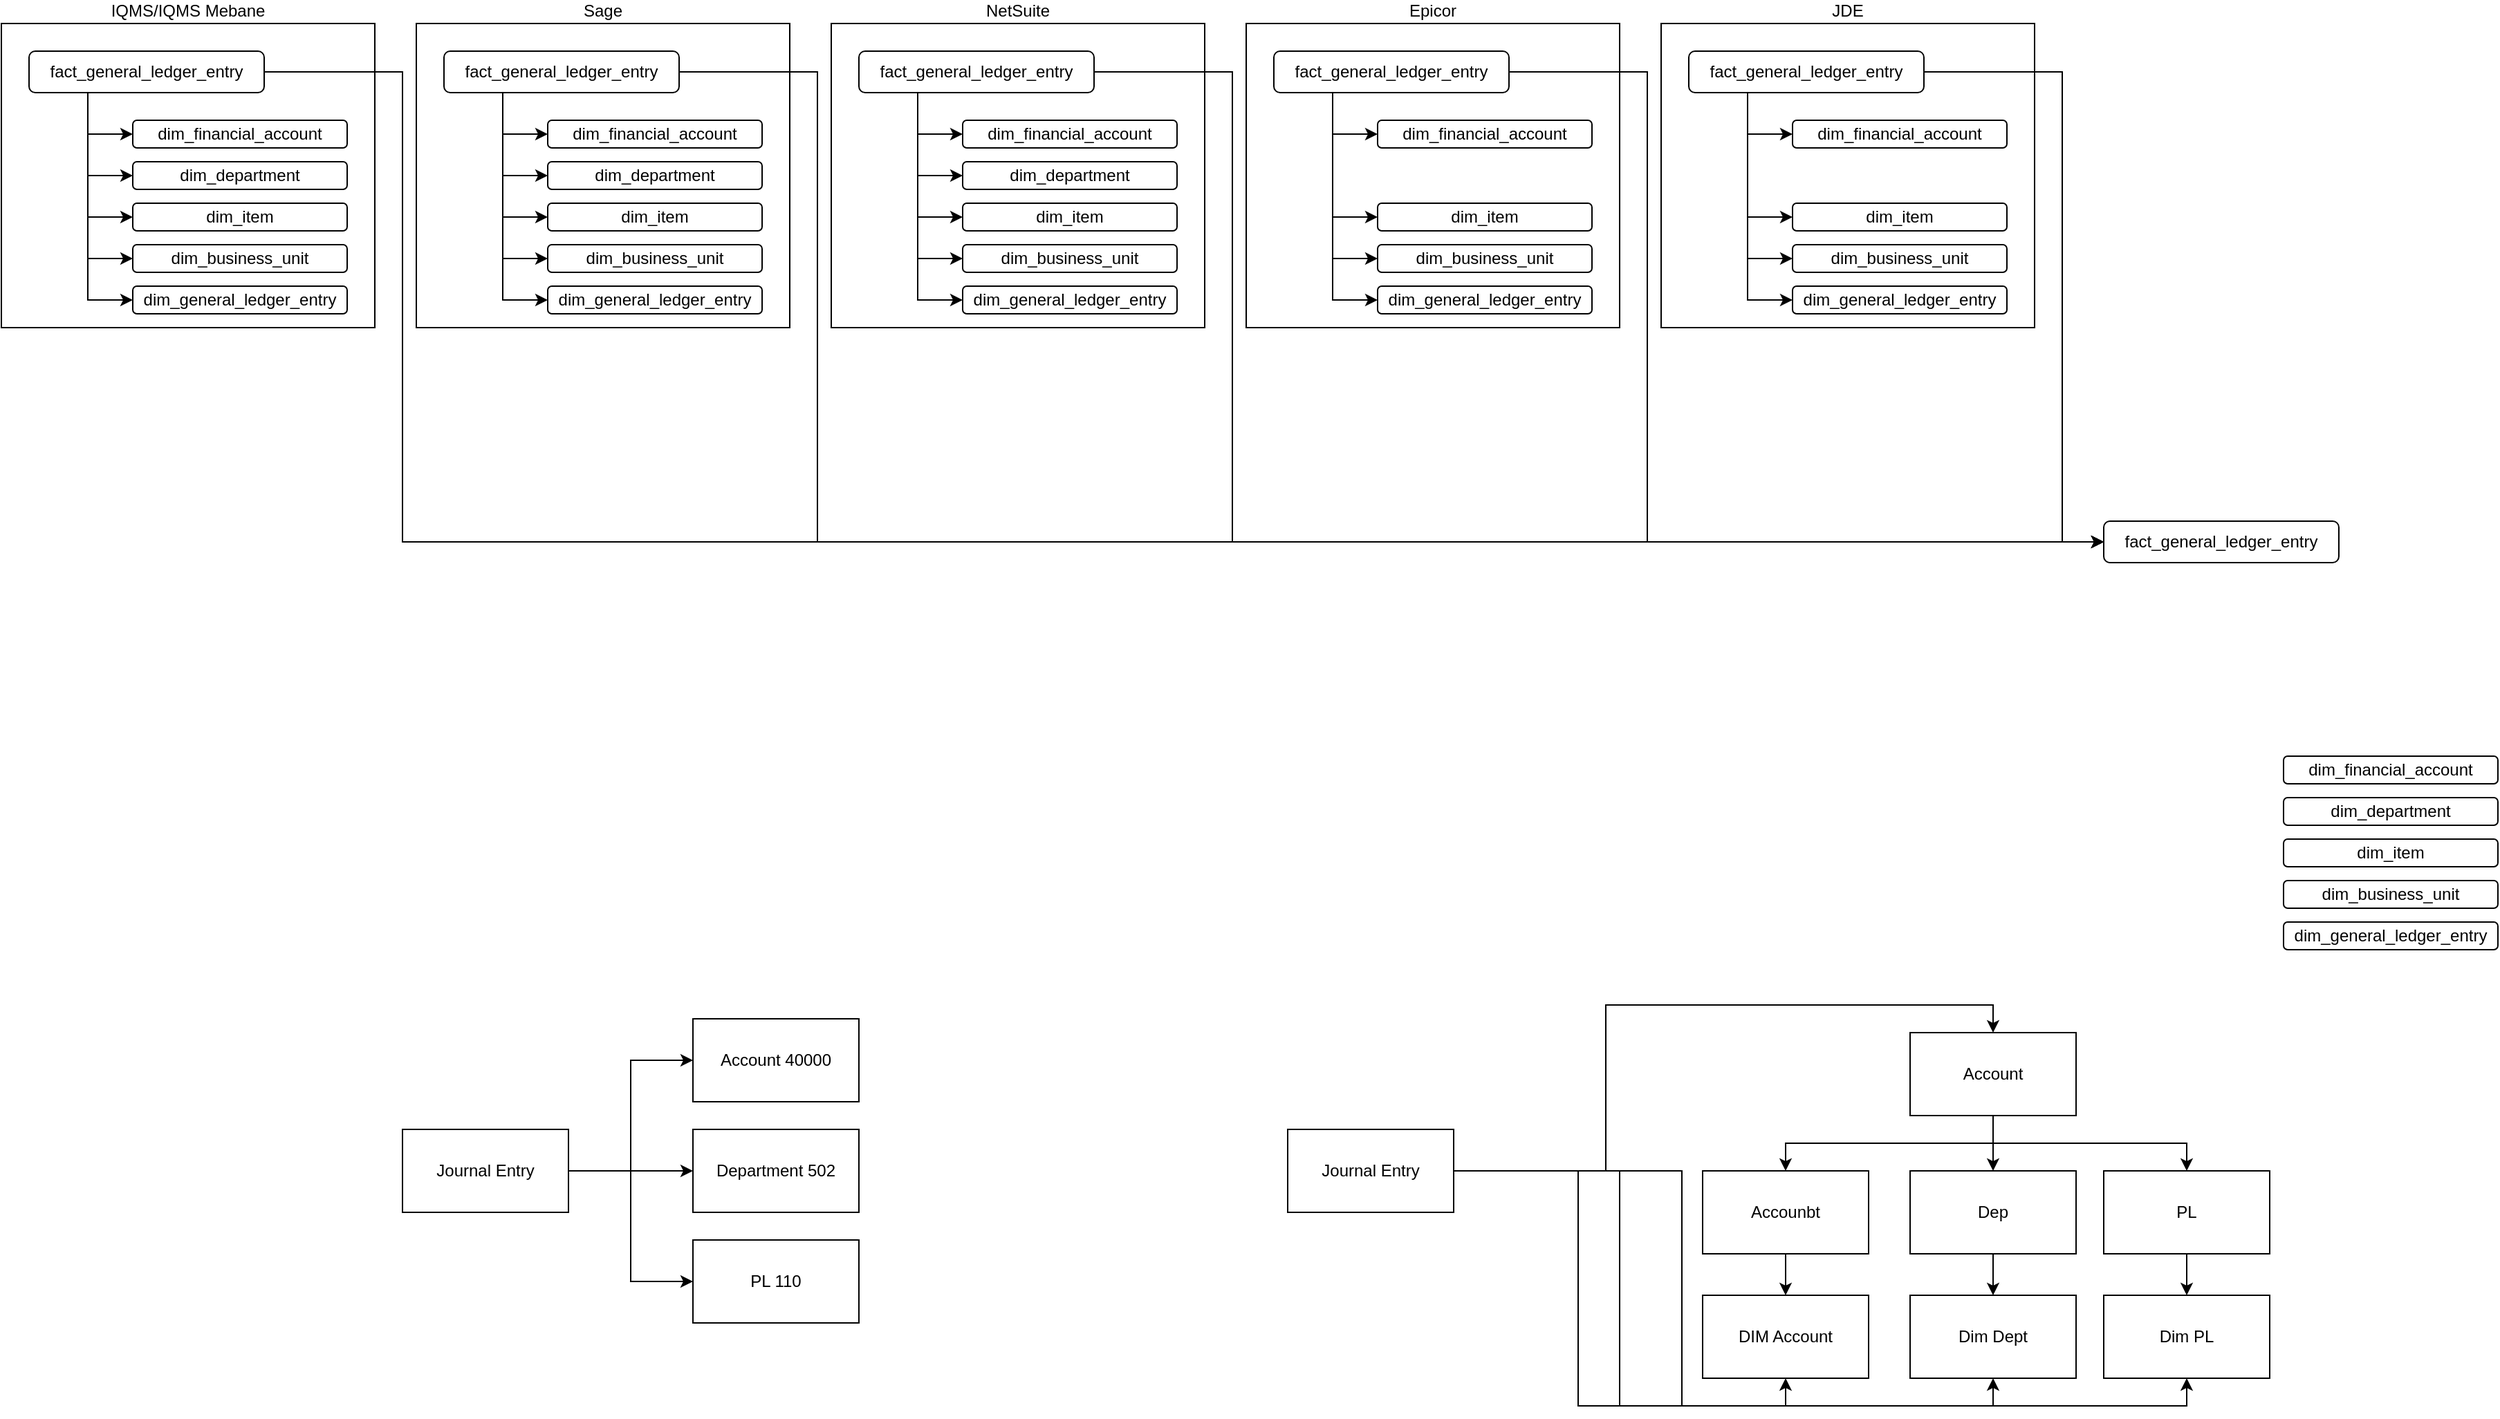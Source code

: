 <mxfile version="26.2.14" pages="10">
  <diagram id="8QgcUKDk5e0axIo81S2T" name="Page-1">
    <mxGraphModel dx="2276" dy="743" grid="1" gridSize="10" guides="1" tooltips="1" connect="1" arrows="1" fold="1" page="1" pageScale="1" pageWidth="850" pageHeight="1100" math="0" shadow="0">
      <root>
        <mxCell id="0" />
        <mxCell id="1" parent="0" />
        <mxCell id="cDbFfucuVqIrz_YKOiLV-1" value="Sage" style="rounded=0;whiteSpace=wrap;html=1;labelPosition=center;verticalLabelPosition=top;align=center;verticalAlign=bottom;" parent="1" vertex="1">
          <mxGeometry x="100" y="80" width="270" height="220" as="geometry" />
        </mxCell>
        <mxCell id="cDbFfucuVqIrz_YKOiLV-19" style="edgeStyle=orthogonalEdgeStyle;rounded=0;orthogonalLoop=1;jettySize=auto;html=1;exitX=0.25;exitY=1;exitDx=0;exitDy=0;entryX=0;entryY=0.5;entryDx=0;entryDy=0;" parent="1" source="cDbFfucuVqIrz_YKOiLV-7" target="cDbFfucuVqIrz_YKOiLV-10" edge="1">
          <mxGeometry relative="1" as="geometry" />
        </mxCell>
        <mxCell id="cDbFfucuVqIrz_YKOiLV-20" style="edgeStyle=orthogonalEdgeStyle;rounded=0;orthogonalLoop=1;jettySize=auto;html=1;exitX=0.25;exitY=1;exitDx=0;exitDy=0;entryX=0;entryY=0.5;entryDx=0;entryDy=0;" parent="1" source="cDbFfucuVqIrz_YKOiLV-7" target="cDbFfucuVqIrz_YKOiLV-11" edge="1">
          <mxGeometry relative="1" as="geometry" />
        </mxCell>
        <mxCell id="cDbFfucuVqIrz_YKOiLV-21" style="edgeStyle=orthogonalEdgeStyle;rounded=0;orthogonalLoop=1;jettySize=auto;html=1;exitX=0.25;exitY=1;exitDx=0;exitDy=0;entryX=0;entryY=0.5;entryDx=0;entryDy=0;" parent="1" source="cDbFfucuVqIrz_YKOiLV-7" target="cDbFfucuVqIrz_YKOiLV-13" edge="1">
          <mxGeometry relative="1" as="geometry" />
        </mxCell>
        <mxCell id="cDbFfucuVqIrz_YKOiLV-22" style="edgeStyle=orthogonalEdgeStyle;rounded=0;orthogonalLoop=1;jettySize=auto;html=1;exitX=0.25;exitY=1;exitDx=0;exitDy=0;entryX=0;entryY=0.5;entryDx=0;entryDy=0;" parent="1" source="cDbFfucuVqIrz_YKOiLV-7" target="cDbFfucuVqIrz_YKOiLV-14" edge="1">
          <mxGeometry relative="1" as="geometry" />
        </mxCell>
        <mxCell id="cDbFfucuVqIrz_YKOiLV-24" style="edgeStyle=orthogonalEdgeStyle;rounded=0;orthogonalLoop=1;jettySize=auto;html=1;exitX=0.25;exitY=1;exitDx=0;exitDy=0;entryX=0;entryY=0.5;entryDx=0;entryDy=0;" parent="1" source="cDbFfucuVqIrz_YKOiLV-7" target="cDbFfucuVqIrz_YKOiLV-23" edge="1">
          <mxGeometry relative="1" as="geometry" />
        </mxCell>
        <mxCell id="cDbFfucuVqIrz_YKOiLV-89" style="edgeStyle=orthogonalEdgeStyle;rounded=0;orthogonalLoop=1;jettySize=auto;html=1;exitX=1;exitY=0.5;exitDx=0;exitDy=0;entryX=0;entryY=0.5;entryDx=0;entryDy=0;" parent="1" source="cDbFfucuVqIrz_YKOiLV-7" target="cDbFfucuVqIrz_YKOiLV-80" edge="1">
          <mxGeometry relative="1" as="geometry">
            <mxPoint x="400" y="380" as="targetPoint" />
            <Array as="points">
              <mxPoint x="390" y="115" />
              <mxPoint x="390" y="455" />
            </Array>
          </mxGeometry>
        </mxCell>
        <mxCell id="cDbFfucuVqIrz_YKOiLV-7" value="fact_general_ledger_entry" style="rounded=1;whiteSpace=wrap;html=1;" parent="1" vertex="1">
          <mxGeometry x="120" y="100" width="170" height="30" as="geometry" />
        </mxCell>
        <mxCell id="cDbFfucuVqIrz_YKOiLV-10" value="dim_financial_account" style="rounded=1;whiteSpace=wrap;html=1;" parent="1" vertex="1">
          <mxGeometry x="195" y="150" width="155" height="20" as="geometry" />
        </mxCell>
        <mxCell id="cDbFfucuVqIrz_YKOiLV-11" value="dim_department" style="rounded=1;whiteSpace=wrap;html=1;" parent="1" vertex="1">
          <mxGeometry x="195" y="180" width="155" height="20" as="geometry" />
        </mxCell>
        <mxCell id="cDbFfucuVqIrz_YKOiLV-13" value="dim_item" style="rounded=1;whiteSpace=wrap;html=1;" parent="1" vertex="1">
          <mxGeometry x="195" y="210" width="155" height="20" as="geometry" />
        </mxCell>
        <mxCell id="cDbFfucuVqIrz_YKOiLV-14" value="dim_business_unit" style="rounded=1;whiteSpace=wrap;html=1;" parent="1" vertex="1">
          <mxGeometry x="195" y="240" width="155" height="20" as="geometry" />
        </mxCell>
        <mxCell id="cDbFfucuVqIrz_YKOiLV-23" value="dim_general_ledger_entry" style="rounded=1;whiteSpace=wrap;html=1;" parent="1" vertex="1">
          <mxGeometry x="195" y="270" width="155" height="20" as="geometry" />
        </mxCell>
        <mxCell id="cDbFfucuVqIrz_YKOiLV-25" value="NetSuite" style="rounded=0;whiteSpace=wrap;html=1;labelPosition=center;verticalLabelPosition=top;align=center;verticalAlign=bottom;" parent="1" vertex="1">
          <mxGeometry x="400" y="80" width="270" height="220" as="geometry" />
        </mxCell>
        <mxCell id="cDbFfucuVqIrz_YKOiLV-26" style="edgeStyle=orthogonalEdgeStyle;rounded=0;orthogonalLoop=1;jettySize=auto;html=1;exitX=0.25;exitY=1;exitDx=0;exitDy=0;entryX=0;entryY=0.5;entryDx=0;entryDy=0;" parent="1" source="cDbFfucuVqIrz_YKOiLV-31" target="cDbFfucuVqIrz_YKOiLV-32" edge="1">
          <mxGeometry relative="1" as="geometry" />
        </mxCell>
        <mxCell id="cDbFfucuVqIrz_YKOiLV-27" style="edgeStyle=orthogonalEdgeStyle;rounded=0;orthogonalLoop=1;jettySize=auto;html=1;exitX=0.25;exitY=1;exitDx=0;exitDy=0;entryX=0;entryY=0.5;entryDx=0;entryDy=0;" parent="1" source="cDbFfucuVqIrz_YKOiLV-31" target="cDbFfucuVqIrz_YKOiLV-33" edge="1">
          <mxGeometry relative="1" as="geometry" />
        </mxCell>
        <mxCell id="cDbFfucuVqIrz_YKOiLV-28" style="edgeStyle=orthogonalEdgeStyle;rounded=0;orthogonalLoop=1;jettySize=auto;html=1;exitX=0.25;exitY=1;exitDx=0;exitDy=0;entryX=0;entryY=0.5;entryDx=0;entryDy=0;" parent="1" source="cDbFfucuVqIrz_YKOiLV-31" target="cDbFfucuVqIrz_YKOiLV-34" edge="1">
          <mxGeometry relative="1" as="geometry" />
        </mxCell>
        <mxCell id="cDbFfucuVqIrz_YKOiLV-29" style="edgeStyle=orthogonalEdgeStyle;rounded=0;orthogonalLoop=1;jettySize=auto;html=1;exitX=0.25;exitY=1;exitDx=0;exitDy=0;entryX=0;entryY=0.5;entryDx=0;entryDy=0;" parent="1" source="cDbFfucuVqIrz_YKOiLV-31" target="cDbFfucuVqIrz_YKOiLV-35" edge="1">
          <mxGeometry relative="1" as="geometry" />
        </mxCell>
        <mxCell id="cDbFfucuVqIrz_YKOiLV-30" style="edgeStyle=orthogonalEdgeStyle;rounded=0;orthogonalLoop=1;jettySize=auto;html=1;exitX=0.25;exitY=1;exitDx=0;exitDy=0;entryX=0;entryY=0.5;entryDx=0;entryDy=0;" parent="1" source="cDbFfucuVqIrz_YKOiLV-31" target="cDbFfucuVqIrz_YKOiLV-36" edge="1">
          <mxGeometry relative="1" as="geometry" />
        </mxCell>
        <mxCell id="cDbFfucuVqIrz_YKOiLV-90" style="edgeStyle=orthogonalEdgeStyle;rounded=0;orthogonalLoop=1;jettySize=auto;html=1;exitX=1;exitY=0.5;exitDx=0;exitDy=0;entryX=0;entryY=0.5;entryDx=0;entryDy=0;" parent="1" source="cDbFfucuVqIrz_YKOiLV-31" target="cDbFfucuVqIrz_YKOiLV-80" edge="1">
          <mxGeometry relative="1" as="geometry">
            <Array as="points">
              <mxPoint x="690" y="115" />
              <mxPoint x="690" y="455" />
            </Array>
          </mxGeometry>
        </mxCell>
        <mxCell id="cDbFfucuVqIrz_YKOiLV-31" value="fact_general_ledger_entry" style="rounded=1;whiteSpace=wrap;html=1;" parent="1" vertex="1">
          <mxGeometry x="420" y="100" width="170" height="30" as="geometry" />
        </mxCell>
        <mxCell id="cDbFfucuVqIrz_YKOiLV-32" value="dim_financial_account" style="rounded=1;whiteSpace=wrap;html=1;" parent="1" vertex="1">
          <mxGeometry x="495" y="150" width="155" height="20" as="geometry" />
        </mxCell>
        <mxCell id="cDbFfucuVqIrz_YKOiLV-33" value="dim_department" style="rounded=1;whiteSpace=wrap;html=1;" parent="1" vertex="1">
          <mxGeometry x="495" y="180" width="155" height="20" as="geometry" />
        </mxCell>
        <mxCell id="cDbFfucuVqIrz_YKOiLV-34" value="dim_item" style="rounded=1;whiteSpace=wrap;html=1;" parent="1" vertex="1">
          <mxGeometry x="495" y="210" width="155" height="20" as="geometry" />
        </mxCell>
        <mxCell id="cDbFfucuVqIrz_YKOiLV-35" value="dim_business_unit" style="rounded=1;whiteSpace=wrap;html=1;" parent="1" vertex="1">
          <mxGeometry x="495" y="240" width="155" height="20" as="geometry" />
        </mxCell>
        <mxCell id="cDbFfucuVqIrz_YKOiLV-36" value="dim_general_ledger_entry" style="rounded=1;whiteSpace=wrap;html=1;" parent="1" vertex="1">
          <mxGeometry x="495" y="270" width="155" height="20" as="geometry" />
        </mxCell>
        <mxCell id="cDbFfucuVqIrz_YKOiLV-38" value="Epicor" style="rounded=0;whiteSpace=wrap;html=1;labelPosition=center;verticalLabelPosition=top;align=center;verticalAlign=bottom;" parent="1" vertex="1">
          <mxGeometry x="700" y="80" width="270" height="220" as="geometry" />
        </mxCell>
        <mxCell id="cDbFfucuVqIrz_YKOiLV-39" style="edgeStyle=orthogonalEdgeStyle;rounded=0;orthogonalLoop=1;jettySize=auto;html=1;exitX=0.25;exitY=1;exitDx=0;exitDy=0;entryX=0;entryY=0.5;entryDx=0;entryDy=0;" parent="1" source="cDbFfucuVqIrz_YKOiLV-44" target="cDbFfucuVqIrz_YKOiLV-45" edge="1">
          <mxGeometry relative="1" as="geometry" />
        </mxCell>
        <mxCell id="cDbFfucuVqIrz_YKOiLV-41" style="edgeStyle=orthogonalEdgeStyle;rounded=0;orthogonalLoop=1;jettySize=auto;html=1;exitX=0.25;exitY=1;exitDx=0;exitDy=0;entryX=0;entryY=0.5;entryDx=0;entryDy=0;" parent="1" source="cDbFfucuVqIrz_YKOiLV-44" target="cDbFfucuVqIrz_YKOiLV-47" edge="1">
          <mxGeometry relative="1" as="geometry" />
        </mxCell>
        <mxCell id="cDbFfucuVqIrz_YKOiLV-42" style="edgeStyle=orthogonalEdgeStyle;rounded=0;orthogonalLoop=1;jettySize=auto;html=1;exitX=0.25;exitY=1;exitDx=0;exitDy=0;entryX=0;entryY=0.5;entryDx=0;entryDy=0;" parent="1" source="cDbFfucuVqIrz_YKOiLV-44" target="cDbFfucuVqIrz_YKOiLV-48" edge="1">
          <mxGeometry relative="1" as="geometry" />
        </mxCell>
        <mxCell id="cDbFfucuVqIrz_YKOiLV-43" style="edgeStyle=orthogonalEdgeStyle;rounded=0;orthogonalLoop=1;jettySize=auto;html=1;exitX=0.25;exitY=1;exitDx=0;exitDy=0;entryX=0;entryY=0.5;entryDx=0;entryDy=0;" parent="1" source="cDbFfucuVqIrz_YKOiLV-44" target="cDbFfucuVqIrz_YKOiLV-49" edge="1">
          <mxGeometry relative="1" as="geometry" />
        </mxCell>
        <mxCell id="cDbFfucuVqIrz_YKOiLV-91" style="edgeStyle=orthogonalEdgeStyle;rounded=0;orthogonalLoop=1;jettySize=auto;html=1;exitX=1;exitY=0.5;exitDx=0;exitDy=0;entryX=0;entryY=0.5;entryDx=0;entryDy=0;" parent="1" source="cDbFfucuVqIrz_YKOiLV-44" target="cDbFfucuVqIrz_YKOiLV-80" edge="1">
          <mxGeometry relative="1" as="geometry">
            <Array as="points">
              <mxPoint x="990" y="115" />
              <mxPoint x="990" y="455" />
            </Array>
          </mxGeometry>
        </mxCell>
        <mxCell id="cDbFfucuVqIrz_YKOiLV-44" value="fact_general_ledger_entry" style="rounded=1;whiteSpace=wrap;html=1;" parent="1" vertex="1">
          <mxGeometry x="720" y="100" width="170" height="30" as="geometry" />
        </mxCell>
        <mxCell id="cDbFfucuVqIrz_YKOiLV-45" value="dim_financial_account" style="rounded=1;whiteSpace=wrap;html=1;" parent="1" vertex="1">
          <mxGeometry x="795" y="150" width="155" height="20" as="geometry" />
        </mxCell>
        <mxCell id="cDbFfucuVqIrz_YKOiLV-47" value="dim_item" style="rounded=1;whiteSpace=wrap;html=1;" parent="1" vertex="1">
          <mxGeometry x="795" y="210" width="155" height="20" as="geometry" />
        </mxCell>
        <mxCell id="cDbFfucuVqIrz_YKOiLV-48" value="dim_business_unit" style="rounded=1;whiteSpace=wrap;html=1;" parent="1" vertex="1">
          <mxGeometry x="795" y="240" width="155" height="20" as="geometry" />
        </mxCell>
        <mxCell id="cDbFfucuVqIrz_YKOiLV-49" value="dim_general_ledger_entry" style="rounded=1;whiteSpace=wrap;html=1;" parent="1" vertex="1">
          <mxGeometry x="795" y="270" width="155" height="20" as="geometry" />
        </mxCell>
        <mxCell id="cDbFfucuVqIrz_YKOiLV-52" value="JDE" style="rounded=0;whiteSpace=wrap;html=1;labelPosition=center;verticalLabelPosition=top;align=center;verticalAlign=bottom;" parent="1" vertex="1">
          <mxGeometry x="1000" y="80" width="270" height="220" as="geometry" />
        </mxCell>
        <mxCell id="cDbFfucuVqIrz_YKOiLV-53" style="edgeStyle=orthogonalEdgeStyle;rounded=0;orthogonalLoop=1;jettySize=auto;html=1;exitX=0.25;exitY=1;exitDx=0;exitDy=0;entryX=0;entryY=0.5;entryDx=0;entryDy=0;" parent="1" source="cDbFfucuVqIrz_YKOiLV-58" target="cDbFfucuVqIrz_YKOiLV-59" edge="1">
          <mxGeometry relative="1" as="geometry" />
        </mxCell>
        <mxCell id="cDbFfucuVqIrz_YKOiLV-55" style="edgeStyle=orthogonalEdgeStyle;rounded=0;orthogonalLoop=1;jettySize=auto;html=1;exitX=0.25;exitY=1;exitDx=0;exitDy=0;entryX=0;entryY=0.5;entryDx=0;entryDy=0;" parent="1" source="cDbFfucuVqIrz_YKOiLV-58" target="cDbFfucuVqIrz_YKOiLV-61" edge="1">
          <mxGeometry relative="1" as="geometry" />
        </mxCell>
        <mxCell id="cDbFfucuVqIrz_YKOiLV-56" style="edgeStyle=orthogonalEdgeStyle;rounded=0;orthogonalLoop=1;jettySize=auto;html=1;exitX=0.25;exitY=1;exitDx=0;exitDy=0;entryX=0;entryY=0.5;entryDx=0;entryDy=0;" parent="1" source="cDbFfucuVqIrz_YKOiLV-58" target="cDbFfucuVqIrz_YKOiLV-62" edge="1">
          <mxGeometry relative="1" as="geometry" />
        </mxCell>
        <mxCell id="cDbFfucuVqIrz_YKOiLV-57" style="edgeStyle=orthogonalEdgeStyle;rounded=0;orthogonalLoop=1;jettySize=auto;html=1;exitX=0.25;exitY=1;exitDx=0;exitDy=0;entryX=0;entryY=0.5;entryDx=0;entryDy=0;" parent="1" source="cDbFfucuVqIrz_YKOiLV-58" target="cDbFfucuVqIrz_YKOiLV-63" edge="1">
          <mxGeometry relative="1" as="geometry" />
        </mxCell>
        <mxCell id="cDbFfucuVqIrz_YKOiLV-92" style="edgeStyle=orthogonalEdgeStyle;rounded=0;orthogonalLoop=1;jettySize=auto;html=1;exitX=1;exitY=0.5;exitDx=0;exitDy=0;entryX=0;entryY=0.5;entryDx=0;entryDy=0;" parent="1" source="cDbFfucuVqIrz_YKOiLV-58" target="cDbFfucuVqIrz_YKOiLV-80" edge="1">
          <mxGeometry relative="1" as="geometry">
            <Array as="points">
              <mxPoint x="1290" y="115" />
              <mxPoint x="1290" y="455" />
            </Array>
          </mxGeometry>
        </mxCell>
        <mxCell id="cDbFfucuVqIrz_YKOiLV-58" value="fact_general_ledger_entry" style="rounded=1;whiteSpace=wrap;html=1;" parent="1" vertex="1">
          <mxGeometry x="1020" y="100" width="170" height="30" as="geometry" />
        </mxCell>
        <mxCell id="cDbFfucuVqIrz_YKOiLV-59" value="dim_financial_account" style="rounded=1;whiteSpace=wrap;html=1;" parent="1" vertex="1">
          <mxGeometry x="1095" y="150" width="155" height="20" as="geometry" />
        </mxCell>
        <mxCell id="cDbFfucuVqIrz_YKOiLV-61" value="dim_item" style="rounded=1;whiteSpace=wrap;html=1;" parent="1" vertex="1">
          <mxGeometry x="1095" y="210" width="155" height="20" as="geometry" />
        </mxCell>
        <mxCell id="cDbFfucuVqIrz_YKOiLV-62" value="dim_business_unit" style="rounded=1;whiteSpace=wrap;html=1;" parent="1" vertex="1">
          <mxGeometry x="1095" y="240" width="155" height="20" as="geometry" />
        </mxCell>
        <mxCell id="cDbFfucuVqIrz_YKOiLV-63" value="dim_general_ledger_entry" style="rounded=1;whiteSpace=wrap;html=1;" parent="1" vertex="1">
          <mxGeometry x="1095" y="270" width="155" height="20" as="geometry" />
        </mxCell>
        <mxCell id="cDbFfucuVqIrz_YKOiLV-64" value="IQMS/IQMS Mebane" style="rounded=0;whiteSpace=wrap;html=1;labelPosition=center;verticalLabelPosition=top;align=center;verticalAlign=bottom;" parent="1" vertex="1">
          <mxGeometry x="-200" y="80" width="270" height="220" as="geometry" />
        </mxCell>
        <mxCell id="cDbFfucuVqIrz_YKOiLV-65" style="edgeStyle=orthogonalEdgeStyle;rounded=0;orthogonalLoop=1;jettySize=auto;html=1;exitX=0.25;exitY=1;exitDx=0;exitDy=0;entryX=0;entryY=0.5;entryDx=0;entryDy=0;" parent="1" source="cDbFfucuVqIrz_YKOiLV-70" target="cDbFfucuVqIrz_YKOiLV-71" edge="1">
          <mxGeometry relative="1" as="geometry" />
        </mxCell>
        <mxCell id="cDbFfucuVqIrz_YKOiLV-66" style="edgeStyle=orthogonalEdgeStyle;rounded=0;orthogonalLoop=1;jettySize=auto;html=1;exitX=0.25;exitY=1;exitDx=0;exitDy=0;entryX=0;entryY=0.5;entryDx=0;entryDy=0;" parent="1" source="cDbFfucuVqIrz_YKOiLV-70" target="cDbFfucuVqIrz_YKOiLV-72" edge="1">
          <mxGeometry relative="1" as="geometry" />
        </mxCell>
        <mxCell id="cDbFfucuVqIrz_YKOiLV-67" style="edgeStyle=orthogonalEdgeStyle;rounded=0;orthogonalLoop=1;jettySize=auto;html=1;exitX=0.25;exitY=1;exitDx=0;exitDy=0;entryX=0;entryY=0.5;entryDx=0;entryDy=0;" parent="1" source="cDbFfucuVqIrz_YKOiLV-70" target="cDbFfucuVqIrz_YKOiLV-73" edge="1">
          <mxGeometry relative="1" as="geometry" />
        </mxCell>
        <mxCell id="cDbFfucuVqIrz_YKOiLV-68" style="edgeStyle=orthogonalEdgeStyle;rounded=0;orthogonalLoop=1;jettySize=auto;html=1;exitX=0.25;exitY=1;exitDx=0;exitDy=0;entryX=0;entryY=0.5;entryDx=0;entryDy=0;" parent="1" source="cDbFfucuVqIrz_YKOiLV-70" target="cDbFfucuVqIrz_YKOiLV-74" edge="1">
          <mxGeometry relative="1" as="geometry" />
        </mxCell>
        <mxCell id="cDbFfucuVqIrz_YKOiLV-69" style="edgeStyle=orthogonalEdgeStyle;rounded=0;orthogonalLoop=1;jettySize=auto;html=1;exitX=0.25;exitY=1;exitDx=0;exitDy=0;entryX=0;entryY=0.5;entryDx=0;entryDy=0;" parent="1" source="cDbFfucuVqIrz_YKOiLV-70" target="cDbFfucuVqIrz_YKOiLV-75" edge="1">
          <mxGeometry relative="1" as="geometry" />
        </mxCell>
        <mxCell id="cDbFfucuVqIrz_YKOiLV-88" style="edgeStyle=orthogonalEdgeStyle;rounded=0;orthogonalLoop=1;jettySize=auto;html=1;exitX=1;exitY=0.5;exitDx=0;exitDy=0;entryX=0;entryY=0.5;entryDx=0;entryDy=0;" parent="1" source="cDbFfucuVqIrz_YKOiLV-70" target="cDbFfucuVqIrz_YKOiLV-80" edge="1">
          <mxGeometry relative="1" as="geometry">
            <Array as="points">
              <mxPoint x="90" y="115" />
              <mxPoint x="90" y="455" />
            </Array>
          </mxGeometry>
        </mxCell>
        <mxCell id="cDbFfucuVqIrz_YKOiLV-70" value="fact_general_ledger_entry" style="rounded=1;whiteSpace=wrap;html=1;" parent="1" vertex="1">
          <mxGeometry x="-180" y="100" width="170" height="30" as="geometry" />
        </mxCell>
        <mxCell id="cDbFfucuVqIrz_YKOiLV-71" value="dim_financial_account" style="rounded=1;whiteSpace=wrap;html=1;" parent="1" vertex="1">
          <mxGeometry x="-105" y="150" width="155" height="20" as="geometry" />
        </mxCell>
        <mxCell id="cDbFfucuVqIrz_YKOiLV-72" value="dim_department" style="rounded=1;whiteSpace=wrap;html=1;" parent="1" vertex="1">
          <mxGeometry x="-105" y="180" width="155" height="20" as="geometry" />
        </mxCell>
        <mxCell id="cDbFfucuVqIrz_YKOiLV-73" value="dim_item" style="rounded=1;whiteSpace=wrap;html=1;" parent="1" vertex="1">
          <mxGeometry x="-105" y="210" width="155" height="20" as="geometry" />
        </mxCell>
        <mxCell id="cDbFfucuVqIrz_YKOiLV-74" value="dim_business_unit" style="rounded=1;whiteSpace=wrap;html=1;" parent="1" vertex="1">
          <mxGeometry x="-105" y="240" width="155" height="20" as="geometry" />
        </mxCell>
        <mxCell id="cDbFfucuVqIrz_YKOiLV-75" value="dim_general_ledger_entry" style="rounded=1;whiteSpace=wrap;html=1;" parent="1" vertex="1">
          <mxGeometry x="-105" y="270" width="155" height="20" as="geometry" />
        </mxCell>
        <mxCell id="cDbFfucuVqIrz_YKOiLV-80" value="fact_general_ledger_entry" style="rounded=1;whiteSpace=wrap;html=1;" parent="1" vertex="1">
          <mxGeometry x="1320" y="440" width="170" height="30" as="geometry" />
        </mxCell>
        <mxCell id="cDbFfucuVqIrz_YKOiLV-81" value="dim_financial_account" style="rounded=1;whiteSpace=wrap;html=1;" parent="1" vertex="1">
          <mxGeometry x="1450" y="610" width="155" height="20" as="geometry" />
        </mxCell>
        <mxCell id="cDbFfucuVqIrz_YKOiLV-82" value="dim_department" style="rounded=1;whiteSpace=wrap;html=1;" parent="1" vertex="1">
          <mxGeometry x="1450" y="640" width="155" height="20" as="geometry" />
        </mxCell>
        <mxCell id="cDbFfucuVqIrz_YKOiLV-83" value="dim_item" style="rounded=1;whiteSpace=wrap;html=1;" parent="1" vertex="1">
          <mxGeometry x="1450" y="670" width="155" height="20" as="geometry" />
        </mxCell>
        <mxCell id="cDbFfucuVqIrz_YKOiLV-84" value="dim_business_unit" style="rounded=1;whiteSpace=wrap;html=1;" parent="1" vertex="1">
          <mxGeometry x="1450" y="700" width="155" height="20" as="geometry" />
        </mxCell>
        <mxCell id="cDbFfucuVqIrz_YKOiLV-85" value="dim_general_ledger_entry" style="rounded=1;whiteSpace=wrap;html=1;" parent="1" vertex="1">
          <mxGeometry x="1450" y="730" width="155" height="20" as="geometry" />
        </mxCell>
        <mxCell id="f_cppIZ63b3B3vxjVHE5-14" style="edgeStyle=orthogonalEdgeStyle;rounded=0;orthogonalLoop=1;jettySize=auto;html=1;exitX=1;exitY=0.5;exitDx=0;exitDy=0;entryX=0;entryY=0.5;entryDx=0;entryDy=0;" parent="1" source="f_cppIZ63b3B3vxjVHE5-1" target="f_cppIZ63b3B3vxjVHE5-11" edge="1">
          <mxGeometry relative="1" as="geometry" />
        </mxCell>
        <mxCell id="f_cppIZ63b3B3vxjVHE5-15" style="edgeStyle=orthogonalEdgeStyle;rounded=0;orthogonalLoop=1;jettySize=auto;html=1;exitX=1;exitY=0.5;exitDx=0;exitDy=0;" parent="1" source="f_cppIZ63b3B3vxjVHE5-1" target="f_cppIZ63b3B3vxjVHE5-12" edge="1">
          <mxGeometry relative="1" as="geometry" />
        </mxCell>
        <mxCell id="f_cppIZ63b3B3vxjVHE5-16" style="edgeStyle=orthogonalEdgeStyle;rounded=0;orthogonalLoop=1;jettySize=auto;html=1;exitX=1;exitY=0.5;exitDx=0;exitDy=0;entryX=0;entryY=0.5;entryDx=0;entryDy=0;" parent="1" source="f_cppIZ63b3B3vxjVHE5-1" target="f_cppIZ63b3B3vxjVHE5-13" edge="1">
          <mxGeometry relative="1" as="geometry" />
        </mxCell>
        <mxCell id="f_cppIZ63b3B3vxjVHE5-1" value="Journal Entry" style="rounded=0;whiteSpace=wrap;html=1;" parent="1" vertex="1">
          <mxGeometry x="90" y="880" width="120" height="60" as="geometry" />
        </mxCell>
        <mxCell id="f_cppIZ63b3B3vxjVHE5-24" style="edgeStyle=orthogonalEdgeStyle;rounded=0;orthogonalLoop=1;jettySize=auto;html=1;exitX=1;exitY=0.5;exitDx=0;exitDy=0;entryX=0.5;entryY=0;entryDx=0;entryDy=0;" parent="1" source="f_cppIZ63b3B3vxjVHE5-7" target="f_cppIZ63b3B3vxjVHE5-8" edge="1">
          <mxGeometry relative="1" as="geometry">
            <Array as="points">
              <mxPoint x="960" y="910" />
              <mxPoint x="960" y="790" />
              <mxPoint x="1240" y="790" />
            </Array>
          </mxGeometry>
        </mxCell>
        <mxCell id="f_cppIZ63b3B3vxjVHE5-29" style="edgeStyle=orthogonalEdgeStyle;rounded=0;orthogonalLoop=1;jettySize=auto;html=1;exitX=1;exitY=0.5;exitDx=0;exitDy=0;entryX=0.5;entryY=1;entryDx=0;entryDy=0;" parent="1" source="f_cppIZ63b3B3vxjVHE5-7" target="f_cppIZ63b3B3vxjVHE5-26" edge="1">
          <mxGeometry relative="1" as="geometry" />
        </mxCell>
        <mxCell id="f_cppIZ63b3B3vxjVHE5-30" style="edgeStyle=orthogonalEdgeStyle;rounded=0;orthogonalLoop=1;jettySize=auto;html=1;exitX=1;exitY=0.5;exitDx=0;exitDy=0;entryX=0.5;entryY=1;entryDx=0;entryDy=0;" parent="1" source="f_cppIZ63b3B3vxjVHE5-7" target="f_cppIZ63b3B3vxjVHE5-27" edge="1">
          <mxGeometry relative="1" as="geometry" />
        </mxCell>
        <mxCell id="f_cppIZ63b3B3vxjVHE5-32" style="edgeStyle=orthogonalEdgeStyle;rounded=0;orthogonalLoop=1;jettySize=auto;html=1;exitX=1;exitY=0.5;exitDx=0;exitDy=0;entryX=0.5;entryY=1;entryDx=0;entryDy=0;" parent="1" source="f_cppIZ63b3B3vxjVHE5-7" target="f_cppIZ63b3B3vxjVHE5-28" edge="1">
          <mxGeometry relative="1" as="geometry">
            <Array as="points">
              <mxPoint x="970" y="910" />
              <mxPoint x="970" y="1080" />
              <mxPoint x="1380" y="1080" />
            </Array>
          </mxGeometry>
        </mxCell>
        <mxCell id="f_cppIZ63b3B3vxjVHE5-7" value="Journal Entry" style="rounded=0;whiteSpace=wrap;html=1;" parent="1" vertex="1">
          <mxGeometry x="730" y="880" width="120" height="60" as="geometry" />
        </mxCell>
        <mxCell id="f_cppIZ63b3B3vxjVHE5-21" style="edgeStyle=orthogonalEdgeStyle;rounded=0;orthogonalLoop=1;jettySize=auto;html=1;exitX=0.5;exitY=1;exitDx=0;exitDy=0;entryX=0.5;entryY=0;entryDx=0;entryDy=0;" parent="1" source="f_cppIZ63b3B3vxjVHE5-8" target="f_cppIZ63b3B3vxjVHE5-10" edge="1">
          <mxGeometry relative="1" as="geometry" />
        </mxCell>
        <mxCell id="f_cppIZ63b3B3vxjVHE5-22" style="edgeStyle=orthogonalEdgeStyle;rounded=0;orthogonalLoop=1;jettySize=auto;html=1;exitX=0.5;exitY=1;exitDx=0;exitDy=0;entryX=0.5;entryY=0;entryDx=0;entryDy=0;" parent="1" source="f_cppIZ63b3B3vxjVHE5-8" target="f_cppIZ63b3B3vxjVHE5-19" edge="1">
          <mxGeometry relative="1" as="geometry" />
        </mxCell>
        <mxCell id="f_cppIZ63b3B3vxjVHE5-23" style="edgeStyle=orthogonalEdgeStyle;rounded=0;orthogonalLoop=1;jettySize=auto;html=1;exitX=0.5;exitY=1;exitDx=0;exitDy=0;entryX=0.5;entryY=0;entryDx=0;entryDy=0;" parent="1" source="f_cppIZ63b3B3vxjVHE5-8" target="f_cppIZ63b3B3vxjVHE5-20" edge="1">
          <mxGeometry relative="1" as="geometry" />
        </mxCell>
        <mxCell id="f_cppIZ63b3B3vxjVHE5-8" value="Account" style="rounded=0;whiteSpace=wrap;html=1;" parent="1" vertex="1">
          <mxGeometry x="1180" y="810" width="120" height="60" as="geometry" />
        </mxCell>
        <mxCell id="f_cppIZ63b3B3vxjVHE5-35" style="edgeStyle=orthogonalEdgeStyle;rounded=0;orthogonalLoop=1;jettySize=auto;html=1;" parent="1" source="f_cppIZ63b3B3vxjVHE5-10" target="f_cppIZ63b3B3vxjVHE5-26" edge="1">
          <mxGeometry relative="1" as="geometry" />
        </mxCell>
        <mxCell id="f_cppIZ63b3B3vxjVHE5-10" value="Accounbt" style="rounded=0;whiteSpace=wrap;html=1;" parent="1" vertex="1">
          <mxGeometry x="1030" y="910" width="120" height="60" as="geometry" />
        </mxCell>
        <mxCell id="f_cppIZ63b3B3vxjVHE5-11" value="Account 40000" style="rounded=0;whiteSpace=wrap;html=1;" parent="1" vertex="1">
          <mxGeometry x="300" y="800" width="120" height="60" as="geometry" />
        </mxCell>
        <mxCell id="f_cppIZ63b3B3vxjVHE5-12" value="Department 502" style="rounded=0;whiteSpace=wrap;html=1;" parent="1" vertex="1">
          <mxGeometry x="300" y="880" width="120" height="60" as="geometry" />
        </mxCell>
        <mxCell id="f_cppIZ63b3B3vxjVHE5-13" value="PL 110" style="rounded=0;whiteSpace=wrap;html=1;" parent="1" vertex="1">
          <mxGeometry x="300" y="960" width="120" height="60" as="geometry" />
        </mxCell>
        <mxCell id="f_cppIZ63b3B3vxjVHE5-34" style="edgeStyle=orthogonalEdgeStyle;rounded=0;orthogonalLoop=1;jettySize=auto;html=1;" parent="1" source="f_cppIZ63b3B3vxjVHE5-19" target="f_cppIZ63b3B3vxjVHE5-27" edge="1">
          <mxGeometry relative="1" as="geometry" />
        </mxCell>
        <mxCell id="f_cppIZ63b3B3vxjVHE5-19" value="Dep" style="rounded=0;whiteSpace=wrap;html=1;" parent="1" vertex="1">
          <mxGeometry x="1180" y="910" width="120" height="60" as="geometry" />
        </mxCell>
        <mxCell id="f_cppIZ63b3B3vxjVHE5-33" style="edgeStyle=orthogonalEdgeStyle;rounded=0;orthogonalLoop=1;jettySize=auto;html=1;exitX=0.5;exitY=1;exitDx=0;exitDy=0;entryX=0.5;entryY=0;entryDx=0;entryDy=0;" parent="1" source="f_cppIZ63b3B3vxjVHE5-20" target="f_cppIZ63b3B3vxjVHE5-28" edge="1">
          <mxGeometry relative="1" as="geometry" />
        </mxCell>
        <mxCell id="f_cppIZ63b3B3vxjVHE5-20" value="PL" style="rounded=0;whiteSpace=wrap;html=1;" parent="1" vertex="1">
          <mxGeometry x="1320" y="910" width="120" height="60" as="geometry" />
        </mxCell>
        <mxCell id="f_cppIZ63b3B3vxjVHE5-26" value="DIM Account" style="rounded=0;whiteSpace=wrap;html=1;" parent="1" vertex="1">
          <mxGeometry x="1030" y="1000" width="120" height="60" as="geometry" />
        </mxCell>
        <mxCell id="f_cppIZ63b3B3vxjVHE5-27" value="Dim Dept" style="rounded=0;whiteSpace=wrap;html=1;" parent="1" vertex="1">
          <mxGeometry x="1180" y="1000" width="120" height="60" as="geometry" />
        </mxCell>
        <mxCell id="f_cppIZ63b3B3vxjVHE5-28" value="Dim PL" style="rounded=0;whiteSpace=wrap;html=1;" parent="1" vertex="1">
          <mxGeometry x="1320" y="1000" width="120" height="60" as="geometry" />
        </mxCell>
      </root>
    </mxGraphModel>
  </diagram>
  <diagram id="jPG4J7lgEzL1LKSQCxk3" name="Page-2">
    <mxGraphModel dx="1434" dy="738" grid="1" gridSize="10" guides="1" tooltips="1" connect="1" arrows="1" fold="1" page="1" pageScale="1" pageWidth="850" pageHeight="1100" math="0" shadow="0">
      <root>
        <mxCell id="0" />
        <mxCell id="1" parent="0" />
        <mxCell id="t4wcueaYdg1kvSAgXGHA-1" value="dim_date" style="rounded=0;whiteSpace=wrap;html=1;" vertex="1" parent="1">
          <mxGeometry x="410" y="350" width="120" height="60" as="geometry" />
        </mxCell>
        <mxCell id="t4wcueaYdg1kvSAgXGHA-5" style="edgeStyle=orthogonalEdgeStyle;rounded=0;orthogonalLoop=1;jettySize=auto;html=1;exitX=0.5;exitY=1;exitDx=0;exitDy=0;entryX=0;entryY=0.5;entryDx=0;entryDy=0;" edge="1" parent="1" source="t4wcueaYdg1kvSAgXGHA-2" target="t4wcueaYdg1kvSAgXGHA-1">
          <mxGeometry relative="1" as="geometry" />
        </mxCell>
        <mxCell id="t4wcueaYdg1kvSAgXGHA-17" style="edgeStyle=orthogonalEdgeStyle;rounded=0;orthogonalLoop=1;jettySize=auto;html=1;exitX=0;exitY=0.5;exitDx=0;exitDy=0;entryX=0.5;entryY=0;entryDx=0;entryDy=0;" edge="1" parent="1" source="t4wcueaYdg1kvSAgXGHA-2" target="t4wcueaYdg1kvSAgXGHA-16">
          <mxGeometry relative="1" as="geometry" />
        </mxCell>
        <mxCell id="t4wcueaYdg1kvSAgXGHA-22" style="edgeStyle=orthogonalEdgeStyle;rounded=0;orthogonalLoop=1;jettySize=auto;html=1;exitX=1;exitY=0.5;exitDx=0;exitDy=0;entryX=0.5;entryY=0;entryDx=0;entryDy=0;" edge="1" parent="1" source="t4wcueaYdg1kvSAgXGHA-2" target="t4wcueaYdg1kvSAgXGHA-21">
          <mxGeometry relative="1" as="geometry" />
        </mxCell>
        <mxCell id="t4wcueaYdg1kvSAgXGHA-2" value="Fact Sales Order" style="rounded=0;whiteSpace=wrap;html=1;" vertex="1" parent="1">
          <mxGeometry x="220" y="90" width="120" height="60" as="geometry" />
        </mxCell>
        <mxCell id="t4wcueaYdg1kvSAgXGHA-4" style="edgeStyle=orthogonalEdgeStyle;rounded=0;orthogonalLoop=1;jettySize=auto;html=1;exitX=0.5;exitY=1;exitDx=0;exitDy=0;entryX=1;entryY=0.5;entryDx=0;entryDy=0;" edge="1" parent="1" source="t4wcueaYdg1kvSAgXGHA-3" target="t4wcueaYdg1kvSAgXGHA-1">
          <mxGeometry relative="1" as="geometry" />
        </mxCell>
        <mxCell id="t4wcueaYdg1kvSAgXGHA-19" style="edgeStyle=orthogonalEdgeStyle;rounded=0;orthogonalLoop=1;jettySize=auto;html=1;exitX=1;exitY=0.5;exitDx=0;exitDy=0;entryX=0.5;entryY=0;entryDx=0;entryDy=0;" edge="1" parent="1" source="t4wcueaYdg1kvSAgXGHA-3" target="t4wcueaYdg1kvSAgXGHA-18">
          <mxGeometry relative="1" as="geometry" />
        </mxCell>
        <mxCell id="t4wcueaYdg1kvSAgXGHA-23" style="edgeStyle=orthogonalEdgeStyle;rounded=0;orthogonalLoop=1;jettySize=auto;html=1;exitX=0;exitY=0.5;exitDx=0;exitDy=0;entryX=0.5;entryY=0;entryDx=0;entryDy=0;" edge="1" parent="1" source="t4wcueaYdg1kvSAgXGHA-3" target="t4wcueaYdg1kvSAgXGHA-21">
          <mxGeometry relative="1" as="geometry" />
        </mxCell>
        <mxCell id="t4wcueaYdg1kvSAgXGHA-3" value="Fact Manufacturing Task" style="rounded=0;whiteSpace=wrap;html=1;" vertex="1" parent="1">
          <mxGeometry x="620" y="90" width="120" height="60" as="geometry" />
        </mxCell>
        <mxCell id="t4wcueaYdg1kvSAgXGHA-7" value="Efficiency %" style="rounded=1;whiteSpace=wrap;html=1;" vertex="1" parent="1">
          <mxGeometry x="720" y="140" width="70" height="20" as="geometry" />
        </mxCell>
        <mxCell id="t4wcueaYdg1kvSAgXGHA-9" style="edgeStyle=orthogonalEdgeStyle;rounded=0;orthogonalLoop=1;jettySize=auto;html=1;exitX=1;exitY=0.5;exitDx=0;exitDy=0;entryX=0;entryY=0.5;entryDx=0;entryDy=0;" edge="1" parent="1" source="t4wcueaYdg1kvSAgXGHA-8" target="t4wcueaYdg1kvSAgXGHA-1">
          <mxGeometry relative="1" as="geometry" />
        </mxCell>
        <mxCell id="t4wcueaYdg1kvSAgXGHA-8" value="MOR Targets" style="rounded=0;whiteSpace=wrap;html=1;" vertex="1" parent="1">
          <mxGeometry x="170" y="450" width="120" height="60" as="geometry" />
        </mxCell>
        <mxCell id="t4wcueaYdg1kvSAgXGHA-15" value="2024-12" style="text;html=1;align=center;verticalAlign=middle;whiteSpace=wrap;rounded=0;" vertex="1" parent="1">
          <mxGeometry x="800" y="440" width="60" height="30" as="geometry" />
        </mxCell>
        <mxCell id="t4wcueaYdg1kvSAgXGHA-16" value="dim_sales_order" style="rounded=0;whiteSpace=wrap;html=1;" vertex="1" parent="1">
          <mxGeometry x="30" y="190" width="120" height="60" as="geometry" />
        </mxCell>
        <mxCell id="t4wcueaYdg1kvSAgXGHA-18" value="dim_manufacturing_task" style="rounded=0;whiteSpace=wrap;html=1;" vertex="1" parent="1">
          <mxGeometry x="840" y="190" width="120" height="60" as="geometry" />
        </mxCell>
        <mxCell id="t4wcueaYdg1kvSAgXGHA-21" value="dim_item" style="rounded=0;whiteSpace=wrap;html=1;" vertex="1" parent="1">
          <mxGeometry x="425" y="140" width="120" height="60" as="geometry" />
        </mxCell>
        <mxCell id="t4wcueaYdg1kvSAgXGHA-26" style="edgeStyle=orthogonalEdgeStyle;rounded=0;orthogonalLoop=1;jettySize=auto;html=1;entryX=0.5;entryY=1;entryDx=0;entryDy=0;" edge="1" parent="1" source="t4wcueaYdg1kvSAgXGHA-24" target="t4wcueaYdg1kvSAgXGHA-1">
          <mxGeometry relative="1" as="geometry" />
        </mxCell>
        <mxCell id="t4wcueaYdg1kvSAgXGHA-28" style="edgeStyle=orthogonalEdgeStyle;rounded=0;orthogonalLoop=1;jettySize=auto;html=1;exitX=0.5;exitY=1;exitDx=0;exitDy=0;entryX=0;entryY=0.5;entryDx=0;entryDy=0;" edge="1" parent="1" source="t4wcueaYdg1kvSAgXGHA-24" target="t4wcueaYdg1kvSAgXGHA-27">
          <mxGeometry relative="1" as="geometry" />
        </mxCell>
        <mxCell id="t4wcueaYdg1kvSAgXGHA-24" value="fact_health" style="rounded=0;whiteSpace=wrap;html=1;" vertex="1" parent="1">
          <mxGeometry x="770" y="460" width="120" height="60" as="geometry" />
        </mxCell>
        <mxCell id="t4wcueaYdg1kvSAgXGHA-27" value="dim_heatlh" style="rounded=0;whiteSpace=wrap;html=1;" vertex="1" parent="1">
          <mxGeometry x="880" y="550" width="120" height="60" as="geometry" />
        </mxCell>
        <mxCell id="t4wcueaYdg1kvSAgXGHA-29" value="2024-12" style="text;html=1;align=center;verticalAlign=middle;whiteSpace=wrap;rounded=0;" vertex="1" parent="1">
          <mxGeometry x="450" y="330" width="60" height="30" as="geometry" />
        </mxCell>
        <mxCell id="t4wcueaYdg1kvSAgXGHA-31" value="OTIF%" style="rounded=1;whiteSpace=wrap;html=1;" vertex="1" parent="1">
          <mxGeometry x="320" y="150" width="70" height="20" as="geometry" />
        </mxCell>
        <mxCell id="t4wcueaYdg1kvSAgXGHA-6" value="OTIF%" style="rounded=1;whiteSpace=wrap;html=1;" vertex="1" parent="1">
          <mxGeometry x="865" y="510" width="70" height="20" as="geometry" />
        </mxCell>
        <mxCell id="t4wcueaYdg1kvSAgXGHA-32" value="CALCULATE(SUM(fact_sales_order_line), dim_item[type] = XXX)" style="rounded=1;whiteSpace=wrap;html=1;" vertex="1" parent="1">
          <mxGeometry x="310" y="580" width="410" height="60" as="geometry" />
        </mxCell>
      </root>
    </mxGraphModel>
  </diagram>
  <diagram id="5D3m3J-4XpMCHAGPTy3G" name="Page-3">
    <mxGraphModel dx="1195" dy="615" grid="1" gridSize="10" guides="1" tooltips="1" connect="1" arrows="1" fold="1" page="1" pageScale="1" pageWidth="850" pageHeight="1100" math="0" shadow="0">
      <root>
        <mxCell id="0" />
        <mxCell id="1" parent="0" />
        <mxCell id="V4aezDwFJ3CnQe76y0t5-3" style="edgeStyle=orthogonalEdgeStyle;rounded=0;orthogonalLoop=1;jettySize=auto;html=1;exitX=1;exitY=0.5;exitDx=0;exitDy=0;" edge="1" parent="1" source="V4aezDwFJ3CnQe76y0t5-1" target="V4aezDwFJ3CnQe76y0t5-2">
          <mxGeometry relative="1" as="geometry" />
        </mxCell>
        <mxCell id="V4aezDwFJ3CnQe76y0t5-1" value="Transaction (SO) (Inventory Count)" style="rounded=0;whiteSpace=wrap;html=1;" vertex="1" parent="1">
          <mxGeometry x="330" y="100" width="120" height="60" as="geometry" />
        </mxCell>
        <mxCell id="V4aezDwFJ3CnQe76y0t5-2" value="Transaction Line" style="rounded=0;whiteSpace=wrap;html=1;" vertex="1" parent="1">
          <mxGeometry x="470" y="170" width="120" height="60" as="geometry" />
        </mxCell>
        <mxCell id="V4aezDwFJ3CnQe76y0t5-4" value="Class" style="rounded=0;whiteSpace=wrap;html=1;" vertex="1" parent="1">
          <mxGeometry x="630" y="20" width="120" height="60" as="geometry" />
        </mxCell>
        <mxCell id="V4aezDwFJ3CnQe76y0t5-7" style="edgeStyle=orthogonalEdgeStyle;rounded=0;orthogonalLoop=1;jettySize=auto;html=1;exitX=1;exitY=0.5;exitDx=0;exitDy=0;entryX=0.5;entryY=0;entryDx=0;entryDy=0;" edge="1" parent="1" source="V4aezDwFJ3CnQe76y0t5-6" target="V4aezDwFJ3CnQe76y0t5-1">
          <mxGeometry relative="1" as="geometry" />
        </mxCell>
        <mxCell id="V4aezDwFJ3CnQe76y0t5-6" value="Item" style="rounded=0;whiteSpace=wrap;html=1;" vertex="1" parent="1">
          <mxGeometry x="100" y="30" width="120" height="60" as="geometry" />
        </mxCell>
        <mxCell id="V4aezDwFJ3CnQe76y0t5-8" style="edgeStyle=orthogonalEdgeStyle;rounded=0;orthogonalLoop=1;jettySize=auto;html=1;exitX=0;exitY=0.5;exitDx=0;exitDy=0;entryX=0.825;entryY=0.017;entryDx=0;entryDy=0;entryPerimeter=0;" edge="1" parent="1" source="V4aezDwFJ3CnQe76y0t5-4" target="V4aezDwFJ3CnQe76y0t5-1">
          <mxGeometry relative="1" as="geometry" />
        </mxCell>
      </root>
    </mxGraphModel>
  </diagram>
  <diagram id="LbcrcuGrkw5AQaEsGVQT" name="Page-4">
    <mxGraphModel dx="2284" dy="738" grid="1" gridSize="10" guides="1" tooltips="1" connect="1" arrows="1" fold="1" page="1" pageScale="1" pageWidth="850" pageHeight="1100" math="0" shadow="0">
      <root>
        <mxCell id="0" />
        <mxCell id="1" parent="0" />
        <mxCell id="mH-mkBNp1CB9TyLsBeX_-8" style="edgeStyle=orthogonalEdgeStyle;rounded=0;orthogonalLoop=1;jettySize=auto;html=1;entryX=0;entryY=0.5;entryDx=0;entryDy=0;" edge="1" parent="1" source="mH-mkBNp1CB9TyLsBeX_-1" target="mH-mkBNp1CB9TyLsBeX_-3">
          <mxGeometry relative="1" as="geometry" />
        </mxCell>
        <mxCell id="mH-mkBNp1CB9TyLsBeX_-1" value="Transaction (TABLE)" style="rounded=0;whiteSpace=wrap;html=1;" vertex="1" parent="1">
          <mxGeometry x="-30" y="270" width="160" height="60" as="geometry" />
        </mxCell>
        <mxCell id="mH-mkBNp1CB9TyLsBeX_-2" value="" style="rounded=0;whiteSpace=wrap;html=1;" vertex="1" parent="1">
          <mxGeometry x="240" y="240" width="120" height="60" as="geometry" />
        </mxCell>
        <mxCell id="mH-mkBNp1CB9TyLsBeX_-3" value="" style="rounded=0;whiteSpace=wrap;html=1;" vertex="1" parent="1">
          <mxGeometry x="240" y="140" width="120" height="60" as="geometry" />
        </mxCell>
        <mxCell id="mH-mkBNp1CB9TyLsBeX_-4" value="" style="rounded=0;whiteSpace=wrap;html=1;" vertex="1" parent="1">
          <mxGeometry x="230" y="330" width="120" height="60" as="geometry" />
        </mxCell>
        <mxCell id="mH-mkBNp1CB9TyLsBeX_-5" value="" style="rounded=0;whiteSpace=wrap;html=1;" vertex="1" parent="1">
          <mxGeometry x="240" y="420" width="120" height="60" as="geometry" />
        </mxCell>
        <mxCell id="mH-mkBNp1CB9TyLsBeX_-6" value="" style="rounded=0;whiteSpace=wrap;html=1;" vertex="1" parent="1">
          <mxGeometry x="240" y="530" width="120" height="60" as="geometry" />
        </mxCell>
        <mxCell id="mH-mkBNp1CB9TyLsBeX_-7" value="" style="rounded=0;whiteSpace=wrap;html=1;" vertex="1" parent="1">
          <mxGeometry x="240" y="610" width="120" height="60" as="geometry" />
        </mxCell>
        <mxCell id="mH-mkBNp1CB9TyLsBeX_-13" style="edgeStyle=orthogonalEdgeStyle;rounded=0;orthogonalLoop=1;jettySize=auto;html=1;entryX=0;entryY=0.5;entryDx=0;entryDy=0;" edge="1" parent="1" source="mH-mkBNp1CB9TyLsBeX_-9" target="mH-mkBNp1CB9TyLsBeX_-10">
          <mxGeometry relative="1" as="geometry" />
        </mxCell>
        <mxCell id="mH-mkBNp1CB9TyLsBeX_-9" value="inventory Count Header" style="rounded=0;whiteSpace=wrap;html=1;" vertex="1" parent="1">
          <mxGeometry x="-130" y="570" width="160" height="60" as="geometry" />
        </mxCell>
        <mxCell id="mH-mkBNp1CB9TyLsBeX_-12" style="edgeStyle=orthogonalEdgeStyle;rounded=0;orthogonalLoop=1;jettySize=auto;html=1;exitX=0.5;exitY=1;exitDx=0;exitDy=0;entryX=0;entryY=0.5;entryDx=0;entryDy=0;" edge="1" parent="1" source="mH-mkBNp1CB9TyLsBeX_-10" target="mH-mkBNp1CB9TyLsBeX_-11">
          <mxGeometry relative="1" as="geometry" />
        </mxCell>
        <mxCell id="mH-mkBNp1CB9TyLsBeX_-10" value="Inventory Count Line&lt;div&gt;(Snapshot, Current, X)&lt;/div&gt;" style="rounded=0;whiteSpace=wrap;html=1;" vertex="1" parent="1">
          <mxGeometry y="660" width="160" height="60" as="geometry" />
        </mxCell>
        <mxCell id="mH-mkBNp1CB9TyLsBeX_-11" value="Snapshot Detail" style="rounded=0;whiteSpace=wrap;html=1;" vertex="1" parent="1">
          <mxGeometry x="160" y="740" width="160" height="60" as="geometry" />
        </mxCell>
      </root>
    </mxGraphModel>
  </diagram>
  <diagram id="eRQrw3gtm5ekcsS2Kxgb" name="Page-5">
    <mxGraphModel dx="1434" dy="738" grid="1" gridSize="10" guides="1" tooltips="1" connect="1" arrows="1" fold="1" page="1" pageScale="1" pageWidth="850" pageHeight="1100" math="0" shadow="0">
      <root>
        <mxCell id="0" />
        <mxCell id="1" parent="0" />
        <mxCell id="CTz9f2P3-vHRU3eDU4V_-4" style="edgeStyle=orthogonalEdgeStyle;rounded=0;orthogonalLoop=1;jettySize=auto;html=1;entryX=0;entryY=0.5;entryDx=0;entryDy=0;" edge="1" parent="1" source="CTz9f2P3-vHRU3eDU4V_-1" target="CTz9f2P3-vHRU3eDU4V_-3">
          <mxGeometry relative="1" as="geometry" />
        </mxCell>
        <mxCell id="CTz9f2P3-vHRU3eDU4V_-1" value="fact sales order" style="rounded=0;whiteSpace=wrap;html=1;" vertex="1" parent="1">
          <mxGeometry x="170" y="210" width="120" height="60" as="geometry" />
        </mxCell>
        <mxCell id="CTz9f2P3-vHRU3eDU4V_-6" style="edgeStyle=orthogonalEdgeStyle;rounded=0;orthogonalLoop=1;jettySize=auto;html=1;exitX=0;exitY=0.5;exitDx=0;exitDy=0;entryX=1;entryY=0.5;entryDx=0;entryDy=0;" edge="1" parent="1" source="CTz9f2P3-vHRU3eDU4V_-2" target="CTz9f2P3-vHRU3eDU4V_-3">
          <mxGeometry relative="1" as="geometry" />
        </mxCell>
        <mxCell id="CTz9f2P3-vHRU3eDU4V_-2" value="fact forecast" style="rounded=0;whiteSpace=wrap;html=1;" vertex="1" parent="1">
          <mxGeometry x="500" y="210" width="120" height="60" as="geometry" />
        </mxCell>
        <mxCell id="CTz9f2P3-vHRU3eDU4V_-3" value="dim_subsidiary" style="rounded=0;whiteSpace=wrap;html=1;" vertex="1" parent="1">
          <mxGeometry x="330" y="390" width="120" height="60" as="geometry" />
        </mxCell>
        <mxCell id="CTz9f2P3-vHRU3eDU4V_-7" value="BCOR" style="text;html=1;align=center;verticalAlign=middle;whiteSpace=wrap;rounded=0;" vertex="1" parent="1">
          <mxGeometry x="500" y="270" width="60" height="30" as="geometry" />
        </mxCell>
        <mxCell id="CTz9f2P3-vHRU3eDU4V_-9" value="sum of sales order line amount" style="text;html=1;align=center;verticalAlign=middle;whiteSpace=wrap;rounded=0;" vertex="1" parent="1">
          <mxGeometry x="80" y="500" width="180" height="30" as="geometry" />
        </mxCell>
        <mxCell id="CTz9f2P3-vHRU3eDU4V_-11" value="fact forecast amount" style="text;html=1;align=center;verticalAlign=middle;whiteSpace=wrap;rounded=0;" vertex="1" parent="1">
          <mxGeometry x="270" y="500" width="180" height="30" as="geometry" />
        </mxCell>
        <mxCell id="CTz9f2P3-vHRU3eDU4V_-15" value="BCOR" style="text;html=1;align=center;verticalAlign=middle;whiteSpace=wrap;rounded=0;" vertex="1" parent="1">
          <mxGeometry x="230" y="270" width="60" height="30" as="geometry" />
        </mxCell>
      </root>
    </mxGraphModel>
  </diagram>
  <diagram id="vVm-AKJnyXSQwMff21v1" name="Page-6">
    <mxGraphModel dx="2284" dy="1838" grid="1" gridSize="10" guides="1" tooltips="1" connect="1" arrows="1" fold="1" page="1" pageScale="1" pageWidth="850" pageHeight="1100" math="0" shadow="0">
      <root>
        <mxCell id="0" />
        <mxCell id="1" parent="0" />
        <mxCell id="hGC5BMqjOdqk3HpK6L23-2" value="Adaptive" style="rounded=1;whiteSpace=wrap;html=1;" vertex="1" parent="1">
          <mxGeometry x="230" y="90" width="120" height="60" as="geometry" />
        </mxCell>
        <mxCell id="hGC5BMqjOdqk3HpK6L23-3" value="Data Lake" style="rounded=1;whiteSpace=wrap;html=1;" vertex="1" parent="1">
          <mxGeometry x="360" y="215" width="120" height="60" as="geometry" />
        </mxCell>
        <mxCell id="hGC5BMqjOdqk3HpK6L23-32" style="edgeStyle=orthogonalEdgeStyle;rounded=0;orthogonalLoop=1;jettySize=auto;html=1;exitX=1;exitY=0.5;exitDx=0;exitDy=0;" edge="1" parent="1" source="hGC5BMqjOdqk3HpK6L23-4">
          <mxGeometry relative="1" as="geometry">
            <mxPoint x="90" y="-70" as="targetPoint" />
          </mxGeometry>
        </mxCell>
        <mxCell id="hGC5BMqjOdqk3HpK6L23-43" value="Seligo?" style="edgeLabel;html=1;align=center;verticalAlign=middle;resizable=0;points=[];" vertex="1" connectable="0" parent="hGC5BMqjOdqk3HpK6L23-32">
          <mxGeometry x="-0.344" y="1" relative="1" as="geometry">
            <mxPoint x="-17" y="-14" as="offset" />
          </mxGeometry>
        </mxCell>
        <mxCell id="hGC5BMqjOdqk3HpK6L23-4" value="Trial Balance" style="rounded=1;whiteSpace=wrap;html=1;" vertex="1" parent="1">
          <mxGeometry x="-220" y="-170" width="100" height="30" as="geometry" />
        </mxCell>
        <mxCell id="hGC5BMqjOdqk3HpK6L23-50" style="edgeStyle=orthogonalEdgeStyle;rounded=0;orthogonalLoop=1;jettySize=auto;html=1;exitX=1;exitY=0.5;exitDx=0;exitDy=0;entryX=0.5;entryY=0;entryDx=0;entryDy=0;" edge="1" parent="1" source="hGC5BMqjOdqk3HpK6L23-6" target="hGC5BMqjOdqk3HpK6L23-19">
          <mxGeometry relative="1" as="geometry" />
        </mxCell>
        <mxCell id="hGC5BMqjOdqk3HpK6L23-51" value="Upload" style="edgeLabel;html=1;align=center;verticalAlign=middle;resizable=0;points=[];" vertex="1" connectable="0" parent="hGC5BMqjOdqk3HpK6L23-50">
          <mxGeometry x="-0.351" y="1" relative="1" as="geometry">
            <mxPoint as="offset" />
          </mxGeometry>
        </mxCell>
        <mxCell id="hGC5BMqjOdqk3HpK6L23-6" value="Trial Balance" style="rounded=1;whiteSpace=wrap;html=1;" vertex="1" parent="1">
          <mxGeometry x="-220" y="-130" width="100" height="30" as="geometry" />
        </mxCell>
        <mxCell id="hGC5BMqjOdqk3HpK6L23-22" style="edgeStyle=orthogonalEdgeStyle;rounded=0;orthogonalLoop=1;jettySize=auto;html=1;exitX=1;exitY=0.5;exitDx=0;exitDy=0;entryX=0;entryY=0.5;entryDx=0;entryDy=0;" edge="1" parent="1" source="hGC5BMqjOdqk3HpK6L23-7" target="hGC5BMqjOdqk3HpK6L23-19">
          <mxGeometry relative="1" as="geometry" />
        </mxCell>
        <mxCell id="hGC5BMqjOdqk3HpK6L23-7" value="Trial Balance" style="rounded=1;whiteSpace=wrap;html=1;" vertex="1" parent="1">
          <mxGeometry x="-220" y="-90" width="100" height="30" as="geometry" />
        </mxCell>
        <mxCell id="hGC5BMqjOdqk3HpK6L23-14" style="edgeStyle=orthogonalEdgeStyle;rounded=0;orthogonalLoop=1;jettySize=auto;html=1;exitX=1;exitY=0.25;exitDx=0;exitDy=0;" edge="1" parent="1" source="hGC5BMqjOdqk3HpK6L23-11" target="hGC5BMqjOdqk3HpK6L23-2">
          <mxGeometry relative="1" as="geometry">
            <Array as="points">
              <mxPoint x="20" y="68" />
              <mxPoint x="20" y="120" />
            </Array>
          </mxGeometry>
        </mxCell>
        <mxCell id="hGC5BMqjOdqk3HpK6L23-11" value="Trial Balance" style="rounded=1;whiteSpace=wrap;html=1;" vertex="1" parent="1">
          <mxGeometry x="-150" y="60" width="100" height="30" as="geometry" />
        </mxCell>
        <mxCell id="hGC5BMqjOdqk3HpK6L23-16" style="edgeStyle=orthogonalEdgeStyle;rounded=0;orthogonalLoop=1;jettySize=auto;html=1;exitX=1;exitY=0.5;exitDx=0;exitDy=0;entryX=0;entryY=0.5;entryDx=0;entryDy=0;" edge="1" parent="1" source="hGC5BMqjOdqk3HpK6L23-12" target="hGC5BMqjOdqk3HpK6L23-2">
          <mxGeometry relative="1" as="geometry">
            <Array as="points">
              <mxPoint x="20" y="115" />
              <mxPoint x="20" y="120" />
            </Array>
          </mxGeometry>
        </mxCell>
        <mxCell id="hGC5BMqjOdqk3HpK6L23-12" value="Trial Balance" style="rounded=1;whiteSpace=wrap;html=1;" vertex="1" parent="1">
          <mxGeometry x="-150" y="100" width="100" height="30" as="geometry" />
        </mxCell>
        <mxCell id="hGC5BMqjOdqk3HpK6L23-17" style="edgeStyle=orthogonalEdgeStyle;rounded=0;orthogonalLoop=1;jettySize=auto;html=1;exitX=1;exitY=0.5;exitDx=0;exitDy=0;entryX=0;entryY=0.5;entryDx=0;entryDy=0;" edge="1" parent="1" source="hGC5BMqjOdqk3HpK6L23-13" target="hGC5BMqjOdqk3HpK6L23-2">
          <mxGeometry relative="1" as="geometry">
            <Array as="points">
              <mxPoint x="20" y="155" />
              <mxPoint x="20" y="120" />
            </Array>
          </mxGeometry>
        </mxCell>
        <mxCell id="hGC5BMqjOdqk3HpK6L23-24" value="Excel Mapping&lt;div&gt;(sara)&lt;/div&gt;" style="edgeLabel;html=1;align=center;verticalAlign=middle;resizable=0;points=[];" vertex="1" connectable="0" parent="hGC5BMqjOdqk3HpK6L23-17">
          <mxGeometry x="0.442" y="2" relative="1" as="geometry">
            <mxPoint x="18" y="-18" as="offset" />
          </mxGeometry>
        </mxCell>
        <mxCell id="hGC5BMqjOdqk3HpK6L23-49" value="Export/Upload" style="edgeLabel;html=1;align=center;verticalAlign=middle;resizable=0;points=[];" vertex="1" connectable="0" parent="hGC5BMqjOdqk3HpK6L23-17">
          <mxGeometry x="-0.005" y="-2" relative="1" as="geometry">
            <mxPoint y="-12" as="offset" />
          </mxGeometry>
        </mxCell>
        <mxCell id="hGC5BMqjOdqk3HpK6L23-13" value="Trial Balance" style="rounded=1;whiteSpace=wrap;html=1;" vertex="1" parent="1">
          <mxGeometry x="-150" y="140" width="100" height="30" as="geometry" />
        </mxCell>
        <mxCell id="hGC5BMqjOdqk3HpK6L23-18" value="Blackline" style="rounded=1;whiteSpace=wrap;html=1;" vertex="1" parent="1">
          <mxGeometry x="220" y="-70" width="120" height="60" as="geometry" />
        </mxCell>
        <mxCell id="hGC5BMqjOdqk3HpK6L23-23" style="edgeStyle=orthogonalEdgeStyle;rounded=0;orthogonalLoop=1;jettySize=auto;html=1;exitX=1;exitY=0.5;exitDx=0;exitDy=0;" edge="1" parent="1" source="hGC5BMqjOdqk3HpK6L23-19" target="hGC5BMqjOdqk3HpK6L23-18">
          <mxGeometry relative="1" as="geometry" />
        </mxCell>
        <mxCell id="hGC5BMqjOdqk3HpK6L23-19" value="Mapping in&amp;nbsp;&lt;div&gt;Blackline&lt;/div&gt;&lt;div&gt;(Owned by Seth)&lt;/div&gt;" style="shape=parallelogram;perimeter=parallelogramPerimeter;whiteSpace=wrap;html=1;fixedSize=1;" vertex="1" parent="1">
          <mxGeometry x="30" y="-70" width="140" height="60" as="geometry" />
        </mxCell>
        <mxCell id="hGC5BMqjOdqk3HpK6L23-29" style="edgeStyle=orthogonalEdgeStyle;rounded=0;orthogonalLoop=1;jettySize=auto;html=1;exitX=1;exitY=0.5;exitDx=0;exitDy=0;" edge="1" parent="1" source="hGC5BMqjOdqk3HpK6L23-25" target="hGC5BMqjOdqk3HpK6L23-3">
          <mxGeometry relative="1" as="geometry" />
        </mxCell>
        <mxCell id="hGC5BMqjOdqk3HpK6L23-25" value="Source GL" style="rounded=1;whiteSpace=wrap;html=1;" vertex="1" parent="1">
          <mxGeometry x="80" y="190" width="100" height="30" as="geometry" />
        </mxCell>
        <mxCell id="hGC5BMqjOdqk3HpK6L23-30" style="edgeStyle=orthogonalEdgeStyle;rounded=0;orthogonalLoop=1;jettySize=auto;html=1;exitX=1;exitY=0.5;exitDx=0;exitDy=0;entryX=0;entryY=0.5;entryDx=0;entryDy=0;" edge="1" parent="1" source="hGC5BMqjOdqk3HpK6L23-26" target="hGC5BMqjOdqk3HpK6L23-3">
          <mxGeometry relative="1" as="geometry" />
        </mxCell>
        <mxCell id="hGC5BMqjOdqk3HpK6L23-26" value="Source GL" style="rounded=1;whiteSpace=wrap;html=1;" vertex="1" parent="1">
          <mxGeometry x="80" y="240" width="100" height="30" as="geometry" />
        </mxCell>
        <mxCell id="hGC5BMqjOdqk3HpK6L23-35" value="Data Lake" style="rounded=1;whiteSpace=wrap;html=1;" vertex="1" parent="1">
          <mxGeometry x="320" y="480" width="120" height="60" as="geometry" />
        </mxCell>
        <mxCell id="hGC5BMqjOdqk3HpK6L23-36" style="edgeStyle=orthogonalEdgeStyle;rounded=0;orthogonalLoop=1;jettySize=auto;html=1;exitX=1;exitY=0.5;exitDx=0;exitDy=0;" edge="1" parent="1" source="hGC5BMqjOdqk3HpK6L23-37" target="hGC5BMqjOdqk3HpK6L23-35">
          <mxGeometry relative="1" as="geometry" />
        </mxCell>
        <mxCell id="hGC5BMqjOdqk3HpK6L23-37" value="Source System" style="rounded=1;whiteSpace=wrap;html=1;" vertex="1" parent="1">
          <mxGeometry x="100" y="470" width="100" height="30" as="geometry" />
        </mxCell>
        <mxCell id="hGC5BMqjOdqk3HpK6L23-38" style="edgeStyle=orthogonalEdgeStyle;rounded=0;orthogonalLoop=1;jettySize=auto;html=1;exitX=1;exitY=0.5;exitDx=0;exitDy=0;entryX=0;entryY=0.5;entryDx=0;entryDy=0;" edge="1" parent="1" source="hGC5BMqjOdqk3HpK6L23-39" target="hGC5BMqjOdqk3HpK6L23-35">
          <mxGeometry relative="1" as="geometry" />
        </mxCell>
        <mxCell id="hGC5BMqjOdqk3HpK6L23-39" value="Source System" style="rounded=1;whiteSpace=wrap;html=1;" vertex="1" parent="1">
          <mxGeometry x="100" y="510" width="100" height="30" as="geometry" />
        </mxCell>
        <mxCell id="hGC5BMqjOdqk3HpK6L23-42" style="edgeStyle=orthogonalEdgeStyle;rounded=0;orthogonalLoop=1;jettySize=auto;html=1;exitX=1;exitY=0.5;exitDx=0;exitDy=0;entryX=0;entryY=0.5;entryDx=0;entryDy=0;" edge="1" parent="1" source="hGC5BMqjOdqk3HpK6L23-41" target="hGC5BMqjOdqk3HpK6L23-35">
          <mxGeometry relative="1" as="geometry">
            <Array as="points">
              <mxPoint x="260" y="410" />
              <mxPoint x="260" y="510" />
            </Array>
          </mxGeometry>
        </mxCell>
        <mxCell id="hGC5BMqjOdqk3HpK6L23-44" value="create connection?" style="edgeLabel;html=1;align=center;verticalAlign=middle;resizable=0;points=[];" vertex="1" connectable="0" parent="hGC5BMqjOdqk3HpK6L23-42">
          <mxGeometry x="-0.141" y="2" relative="1" as="geometry">
            <mxPoint as="offset" />
          </mxGeometry>
        </mxCell>
        <mxCell id="hGC5BMqjOdqk3HpK6L23-41" value="Blackline&lt;div&gt;(Mapping only)&lt;/div&gt;" style="rounded=1;whiteSpace=wrap;html=1;" vertex="1" parent="1">
          <mxGeometry x="70" y="380" width="120" height="60" as="geometry" />
        </mxCell>
        <mxCell id="hGC5BMqjOdqk3HpK6L23-47" style="edgeStyle=orthogonalEdgeStyle;rounded=0;orthogonalLoop=1;jettySize=auto;html=1;exitX=1;exitY=0.5;exitDx=0;exitDy=0;entryX=0;entryY=0.5;entryDx=0;entryDy=0;" edge="1" parent="1" source="hGC5BMqjOdqk3HpK6L23-46" target="hGC5BMqjOdqk3HpK6L23-3">
          <mxGeometry relative="1" as="geometry" />
        </mxCell>
        <mxCell id="hGC5BMqjOdqk3HpK6L23-46" value="Sharepoint Mapping" style="rounded=1;whiteSpace=wrap;html=1;" vertex="1" parent="1">
          <mxGeometry x="80" y="290" width="100" height="30" as="geometry" />
        </mxCell>
      </root>
    </mxGraphModel>
  </diagram>
  <diagram id="fpXoke_NaqL-0-_V8Dge" name="Page-7">
    <mxGraphModel dx="1428" dy="743" grid="1" gridSize="10" guides="1" tooltips="1" connect="1" arrows="1" fold="1" page="1" pageScale="1" pageWidth="850" pageHeight="1100" math="0" shadow="0">
      <root>
        <mxCell id="0" />
        <mxCell id="1" parent="0" />
        <mxCell id="5HhQwiHnpLA4mdHKIj1k-3" style="edgeStyle=orthogonalEdgeStyle;rounded=0;orthogonalLoop=1;jettySize=auto;html=1;exitX=0.5;exitY=1;exitDx=0;exitDy=0;entryX=0.5;entryY=0;entryDx=0;entryDy=0;" edge="1" parent="1" source="5HhQwiHnpLA4mdHKIj1k-1" target="5HhQwiHnpLA4mdHKIj1k-2">
          <mxGeometry relative="1" as="geometry" />
        </mxCell>
        <mxCell id="5HhQwiHnpLA4mdHKIj1k-4" value="1:1 relation" style="edgeLabel;html=1;align=center;verticalAlign=middle;resizable=0;points=[];" vertex="1" connectable="0" parent="5HhQwiHnpLA4mdHKIj1k-3">
          <mxGeometry x="-0.074" y="2" relative="1" as="geometry">
            <mxPoint as="offset" />
          </mxGeometry>
        </mxCell>
        <mxCell id="5HhQwiHnpLA4mdHKIj1k-1" value="general_ledger_detail" style="rounded=0;whiteSpace=wrap;html=1;" vertex="1" parent="1">
          <mxGeometry x="150" y="130" width="150" height="60" as="geometry" />
        </mxCell>
        <mxCell id="5HhQwiHnpLA4mdHKIj1k-6" style="edgeStyle=orthogonalEdgeStyle;rounded=0;orthogonalLoop=1;jettySize=auto;html=1;exitX=0.5;exitY=1;exitDx=0;exitDy=0;entryX=0.5;entryY=0;entryDx=0;entryDy=0;" edge="1" parent="1" source="5HhQwiHnpLA4mdHKIj1k-2" target="5HhQwiHnpLA4mdHKIj1k-5">
          <mxGeometry relative="1" as="geometry" />
        </mxCell>
        <mxCell id="5HhQwiHnpLA4mdHKIj1k-7" value="1:many relation" style="edgeLabel;html=1;align=center;verticalAlign=middle;resizable=0;points=[];" vertex="1" connectable="0" parent="5HhQwiHnpLA4mdHKIj1k-6">
          <mxGeometry x="-0.04" relative="1" as="geometry">
            <mxPoint as="offset" />
          </mxGeometry>
        </mxCell>
        <mxCell id="5HhQwiHnpLA4mdHKIj1k-2" value="ar invoice" style="rounded=0;whiteSpace=wrap;html=1;" vertex="1" parent="1">
          <mxGeometry x="300" y="230" width="150" height="60" as="geometry" />
        </mxCell>
        <mxCell id="5HhQwiHnpLA4mdHKIj1k-5" value="items" style="rounded=0;whiteSpace=wrap;html=1;" vertex="1" parent="1">
          <mxGeometry x="425" y="340" width="150" height="60" as="geometry" />
        </mxCell>
      </root>
    </mxGraphModel>
  </diagram>
  <diagram id="kavqyUTucbz036ThwID8" name="Page-8">
    <mxGraphModel dx="1434" dy="738" grid="1" gridSize="10" guides="1" tooltips="1" connect="1" arrows="1" fold="1" page="1" pageScale="1" pageWidth="850" pageHeight="1100" math="0" shadow="0">
      <root>
        <mxCell id="0" />
        <mxCell id="1" parent="0" />
        <mxCell id="7zfT47B0UWvjAjusPghp-4" style="edgeStyle=orthogonalEdgeStyle;rounded=0;orthogonalLoop=1;jettySize=auto;html=1;exitX=1;exitY=0.5;exitDx=0;exitDy=0;" edge="1" parent="1" source="7zfT47B0UWvjAjusPghp-1" target="7zfT47B0UWvjAjusPghp-3">
          <mxGeometry relative="1" as="geometry" />
        </mxCell>
        <mxCell id="7zfT47B0UWvjAjusPghp-5" style="edgeStyle=orthogonalEdgeStyle;rounded=0;orthogonalLoop=1;jettySize=auto;html=1;exitX=0.5;exitY=1;exitDx=0;exitDy=0;entryX=0.5;entryY=0;entryDx=0;entryDy=0;" edge="1" parent="1" source="7zfT47B0UWvjAjusPghp-1" target="7zfT47B0UWvjAjusPghp-2">
          <mxGeometry relative="1" as="geometry" />
        </mxCell>
        <mxCell id="7zfT47B0UWvjAjusPghp-1" value="wh" style="rounded=0;whiteSpace=wrap;html=1;" vertex="1" parent="1">
          <mxGeometry x="130" y="240" width="120" height="60" as="geometry" />
        </mxCell>
        <mxCell id="7zfT47B0UWvjAjusPghp-2" value="default" style="rounded=0;whiteSpace=wrap;html=1;" vertex="1" parent="1">
          <mxGeometry x="180" y="320" width="120" height="60" as="geometry" />
        </mxCell>
        <mxCell id="7zfT47B0UWvjAjusPghp-6" style="edgeStyle=orthogonalEdgeStyle;rounded=0;orthogonalLoop=1;jettySize=auto;html=1;" edge="1" parent="1" source="7zfT47B0UWvjAjusPghp-3" target="7zfT47B0UWvjAjusPghp-7">
          <mxGeometry relative="1" as="geometry">
            <mxPoint x="540" y="200" as="targetPoint" />
          </mxGeometry>
        </mxCell>
        <mxCell id="7zfT47B0UWvjAjusPghp-3" value="dev central semantic model" style="rounded=0;whiteSpace=wrap;html=1;" vertex="1" parent="1">
          <mxGeometry x="340" y="240" width="120" height="60" as="geometry" />
        </mxCell>
        <mxCell id="7zfT47B0UWvjAjusPghp-7" value="Dev Reports" style="rounded=0;whiteSpace=wrap;html=1;" vertex="1" parent="1">
          <mxGeometry x="480" y="170" width="120" height="60" as="geometry" />
        </mxCell>
        <mxCell id="7zfT47B0UWvjAjusPghp-12" style="edgeStyle=orthogonalEdgeStyle;rounded=0;orthogonalLoop=1;jettySize=auto;html=1;exitX=0.5;exitY=1;exitDx=0;exitDy=0;entryX=0.5;entryY=0;entryDx=0;entryDy=0;" edge="1" parent="1" source="7zfT47B0UWvjAjusPghp-8" target="7zfT47B0UWvjAjusPghp-9">
          <mxGeometry relative="1" as="geometry" />
        </mxCell>
        <mxCell id="7zfT47B0UWvjAjusPghp-13" style="edgeStyle=orthogonalEdgeStyle;rounded=0;orthogonalLoop=1;jettySize=auto;html=1;exitX=1;exitY=0.5;exitDx=0;exitDy=0;" edge="1" parent="1" source="7zfT47B0UWvjAjusPghp-8" target="7zfT47B0UWvjAjusPghp-10">
          <mxGeometry relative="1" as="geometry" />
        </mxCell>
        <mxCell id="7zfT47B0UWvjAjusPghp-8" value="wh" style="rounded=0;whiteSpace=wrap;html=1;" vertex="1" parent="1">
          <mxGeometry x="140" y="460" width="120" height="60" as="geometry" />
        </mxCell>
        <mxCell id="7zfT47B0UWvjAjusPghp-9" value="Default" style="rounded=0;whiteSpace=wrap;html=1;" vertex="1" parent="1">
          <mxGeometry x="190" y="550" width="120" height="60" as="geometry" />
        </mxCell>
        <mxCell id="7zfT47B0UWvjAjusPghp-14" style="edgeStyle=orthogonalEdgeStyle;rounded=0;orthogonalLoop=1;jettySize=auto;html=1;exitX=1;exitY=0.5;exitDx=0;exitDy=0;entryX=0.5;entryY=1;entryDx=0;entryDy=0;" edge="1" parent="1" source="7zfT47B0UWvjAjusPghp-10" target="7zfT47B0UWvjAjusPghp-11">
          <mxGeometry relative="1" as="geometry" />
        </mxCell>
        <mxCell id="7zfT47B0UWvjAjusPghp-10" value="central semantic model" style="rounded=0;whiteSpace=wrap;html=1;" vertex="1" parent="1">
          <mxGeometry x="330" y="460" width="120" height="60" as="geometry" />
        </mxCell>
        <mxCell id="7zfT47B0UWvjAjusPghp-11" value="Prod Reports" style="rounded=0;whiteSpace=wrap;html=1;" vertex="1" parent="1">
          <mxGeometry x="480" y="390" width="120" height="60" as="geometry" />
        </mxCell>
      </root>
    </mxGraphModel>
  </diagram>
  <diagram id="8JMq2TUCRqZuH66My8KI" name="Page-9">
    <mxGraphModel dx="1188" dy="619" grid="1" gridSize="10" guides="1" tooltips="1" connect="1" arrows="1" fold="1" page="1" pageScale="1" pageWidth="850" pageHeight="1100" math="0" shadow="0">
      <root>
        <mxCell id="0" />
        <mxCell id="1" parent="0" />
        <mxCell id="cZjLuE-kxspmosokUZJ6-3" style="edgeStyle=orthogonalEdgeStyle;rounded=0;orthogonalLoop=1;jettySize=auto;html=1;exitX=0.5;exitY=1;exitDx=0;exitDy=0;entryX=1;entryY=0.5;entryDx=0;entryDy=0;" edge="1" parent="1" source="cZjLuE-kxspmosokUZJ6-1" target="cZjLuE-kxspmosokUZJ6-2">
          <mxGeometry relative="1" as="geometry" />
        </mxCell>
        <mxCell id="cZjLuE-kxspmosokUZJ6-1" value="Item Standard Cost" style="rounded=0;whiteSpace=wrap;html=1;" vertex="1" parent="1">
          <mxGeometry x="180" y="140" width="120" height="60" as="geometry" />
        </mxCell>
        <mxCell id="cZjLuE-kxspmosokUZJ6-2" value="Is Active" style="rounded=0;whiteSpace=wrap;html=1;" vertex="1" parent="1">
          <mxGeometry x="40" y="230" width="120" height="60" as="geometry" />
        </mxCell>
        <mxCell id="cZjLuE-kxspmosokUZJ6-6" style="edgeStyle=orthogonalEdgeStyle;rounded=0;orthogonalLoop=1;jettySize=auto;html=1;exitX=0.5;exitY=1;exitDx=0;exitDy=0;entryX=0;entryY=0.5;entryDx=0;entryDy=0;" edge="1" parent="1" source="cZjLuE-kxspmosokUZJ6-4" target="cZjLuE-kxspmosokUZJ6-5">
          <mxGeometry relative="1" as="geometry" />
        </mxCell>
        <mxCell id="cZjLuE-kxspmosokUZJ6-4" value="Item Table" style="rounded=0;whiteSpace=wrap;html=1;" vertex="1" parent="1">
          <mxGeometry x="400" y="140" width="120" height="60" as="geometry" />
        </mxCell>
        <mxCell id="cZjLuE-kxspmosokUZJ6-5" value="Is Active" style="rounded=0;whiteSpace=wrap;html=1;" vertex="1" parent="1">
          <mxGeometry x="560" y="210" width="120" height="60" as="geometry" />
        </mxCell>
      </root>
    </mxGraphModel>
  </diagram>
  <diagram id="WVM6Lz0L9ANFEKMEdR6V" name="Page-10">
    <mxGraphModel dx="2276" dy="743" grid="1" gridSize="10" guides="1" tooltips="1" connect="1" arrows="1" fold="1" page="1" pageScale="1" pageWidth="850" pageHeight="1100" math="0" shadow="0">
      <root>
        <mxCell id="0" />
        <mxCell id="1" parent="0" />
        <mxCell id="7gwrwrlOXVw4IfcMfni6-7" style="edgeStyle=orthogonalEdgeStyle;rounded=0;orthogonalLoop=1;jettySize=auto;html=1;exitX=0.5;exitY=1;exitDx=0;exitDy=0;entryX=0;entryY=0.5;entryDx=0;entryDy=0;" parent="1" source="7gwrwrlOXVw4IfcMfni6-1" target="7gwrwrlOXVw4IfcMfni6-2" edge="1">
          <mxGeometry relative="1" as="geometry" />
        </mxCell>
        <mxCell id="7gwrwrlOXVw4IfcMfni6-1" value="Epic" style="rounded=0;whiteSpace=wrap;html=1;" parent="1" vertex="1">
          <mxGeometry x="-60" y="185" width="120" height="60" as="geometry" />
        </mxCell>
        <mxCell id="7gwrwrlOXVw4IfcMfni6-6" style="edgeStyle=orthogonalEdgeStyle;rounded=0;orthogonalLoop=1;jettySize=auto;html=1;exitX=0.5;exitY=1;exitDx=0;exitDy=0;entryX=0;entryY=0.5;entryDx=0;entryDy=0;" parent="1" source="7gwrwrlOXVw4IfcMfni6-2" target="7gwrwrlOXVw4IfcMfni6-3" edge="1">
          <mxGeometry relative="1" as="geometry" />
        </mxCell>
        <mxCell id="7gwrwrlOXVw4IfcMfni6-2" value="Feature" style="rounded=0;whiteSpace=wrap;html=1;" parent="1" vertex="1">
          <mxGeometry x="50" y="275" width="120" height="60" as="geometry" />
        </mxCell>
        <mxCell id="7gwrwrlOXVw4IfcMfni6-5" style="edgeStyle=orthogonalEdgeStyle;rounded=0;orthogonalLoop=1;jettySize=auto;html=1;exitX=0.5;exitY=1;exitDx=0;exitDy=0;entryX=0;entryY=0.5;entryDx=0;entryDy=0;" parent="1" source="7gwrwrlOXVw4IfcMfni6-3" target="7gwrwrlOXVw4IfcMfni6-4" edge="1">
          <mxGeometry relative="1" as="geometry" />
        </mxCell>
        <mxCell id="7gwrwrlOXVw4IfcMfni6-3" value="Backlog/Item" style="rounded=0;whiteSpace=wrap;html=1;" parent="1" vertex="1">
          <mxGeometry x="145" y="355" width="120" height="60" as="geometry" />
        </mxCell>
        <mxCell id="7gwrwrlOXVw4IfcMfni6-4" value="Tasks" style="rounded=0;whiteSpace=wrap;html=1;" parent="1" vertex="1">
          <mxGeometry x="230" y="435" width="120" height="60" as="geometry" />
        </mxCell>
        <mxCell id="7gwrwrlOXVw4IfcMfni6-13" style="edgeStyle=orthogonalEdgeStyle;rounded=0;orthogonalLoop=1;jettySize=auto;html=1;exitX=0.5;exitY=1;exitDx=0;exitDy=0;entryX=0;entryY=0.5;entryDx=0;entryDy=0;" parent="1" source="7gwrwrlOXVw4IfcMfni6-14" target="7gwrwrlOXVw4IfcMfni6-16" edge="1">
          <mxGeometry relative="1" as="geometry" />
        </mxCell>
        <mxCell id="7gwrwrlOXVw4IfcMfni6-26" style="edgeStyle=orthogonalEdgeStyle;rounded=0;orthogonalLoop=1;jettySize=auto;html=1;exitX=1;exitY=0.5;exitDx=0;exitDy=0;entryX=0;entryY=0.5;entryDx=0;entryDy=0;" parent="1" source="7gwrwrlOXVw4IfcMfni6-14" target="7gwrwrlOXVw4IfcMfni6-22" edge="1">
          <mxGeometry relative="1" as="geometry" />
        </mxCell>
        <mxCell id="7gwrwrlOXVw4IfcMfni6-14" value="Budget Vs Actuals" style="rounded=0;whiteSpace=wrap;html=1;" parent="1" vertex="1">
          <mxGeometry x="360" y="60" width="120" height="60" as="geometry" />
        </mxCell>
        <mxCell id="7gwrwrlOXVw4IfcMfni6-15" style="edgeStyle=orthogonalEdgeStyle;rounded=0;orthogonalLoop=1;jettySize=auto;html=1;exitX=0.5;exitY=1;exitDx=0;exitDy=0;entryX=0;entryY=0.5;entryDx=0;entryDy=0;" parent="1" source="7gwrwrlOXVw4IfcMfni6-16" target="7gwrwrlOXVw4IfcMfni6-18" edge="1">
          <mxGeometry relative="1" as="geometry" />
        </mxCell>
        <mxCell id="7gwrwrlOXVw4IfcMfni6-16" value="Page 1" style="rounded=0;whiteSpace=wrap;html=1;" parent="1" vertex="1">
          <mxGeometry x="470" y="150" width="120" height="60" as="geometry" />
        </mxCell>
        <mxCell id="7gwrwrlOXVw4IfcMfni6-17" style="edgeStyle=orthogonalEdgeStyle;rounded=0;orthogonalLoop=1;jettySize=auto;html=1;exitX=0.5;exitY=1;exitDx=0;exitDy=0;entryX=0;entryY=0.5;entryDx=0;entryDy=0;" parent="1" source="7gwrwrlOXVw4IfcMfni6-18" target="7gwrwrlOXVw4IfcMfni6-19" edge="1">
          <mxGeometry relative="1" as="geometry" />
        </mxCell>
        <mxCell id="7gwrwrlOXVw4IfcMfni6-18" value="This calculation" style="rounded=0;whiteSpace=wrap;html=1;" parent="1" vertex="1">
          <mxGeometry x="565" y="230" width="120" height="60" as="geometry" />
        </mxCell>
        <mxCell id="7gwrwrlOXVw4IfcMfni6-19" value="Tasks" style="rounded=0;whiteSpace=wrap;html=1;" parent="1" vertex="1">
          <mxGeometry x="650" y="310" width="120" height="60" as="geometry" />
        </mxCell>
        <mxCell id="7gwrwrlOXVw4IfcMfni6-21" style="edgeStyle=orthogonalEdgeStyle;rounded=0;orthogonalLoop=1;jettySize=auto;html=1;exitX=0.5;exitY=1;exitDx=0;exitDy=0;entryX=0;entryY=0.5;entryDx=0;entryDy=0;" parent="1" source="7gwrwrlOXVw4IfcMfni6-22" target="7gwrwrlOXVw4IfcMfni6-24" edge="1">
          <mxGeometry relative="1" as="geometry" />
        </mxCell>
        <mxCell id="7gwrwrlOXVw4IfcMfni6-22" value="Page 2" style="rounded=0;whiteSpace=wrap;html=1;" parent="1" vertex="1">
          <mxGeometry x="630" y="150" width="120" height="60" as="geometry" />
        </mxCell>
        <mxCell id="7gwrwrlOXVw4IfcMfni6-23" style="edgeStyle=orthogonalEdgeStyle;rounded=0;orthogonalLoop=1;jettySize=auto;html=1;exitX=0.5;exitY=1;exitDx=0;exitDy=0;entryX=0;entryY=0.5;entryDx=0;entryDy=0;" parent="1" source="7gwrwrlOXVw4IfcMfni6-24" target="7gwrwrlOXVw4IfcMfni6-25" edge="1">
          <mxGeometry relative="1" as="geometry" />
        </mxCell>
        <mxCell id="7gwrwrlOXVw4IfcMfni6-31" style="edgeStyle=orthogonalEdgeStyle;rounded=0;orthogonalLoop=1;jettySize=auto;html=1;exitX=0.5;exitY=1;exitDx=0;exitDy=0;entryX=0;entryY=0.5;entryDx=0;entryDy=0;" parent="1" source="7gwrwrlOXVw4IfcMfni6-24" target="7gwrwrlOXVw4IfcMfni6-29" edge="1">
          <mxGeometry relative="1" as="geometry" />
        </mxCell>
        <mxCell id="7gwrwrlOXVw4IfcMfni6-24" value="This calculation" style="rounded=0;whiteSpace=wrap;html=1;" parent="1" vertex="1">
          <mxGeometry x="725" y="230" width="120" height="60" as="geometry" />
        </mxCell>
        <mxCell id="7gwrwrlOXVw4IfcMfni6-25" value="Tasks" style="rounded=0;whiteSpace=wrap;html=1;" parent="1" vertex="1">
          <mxGeometry x="810" y="310" width="120" height="60" as="geometry" />
        </mxCell>
        <mxCell id="7gwrwrlOXVw4IfcMfni6-27" value="Tasks" style="rounded=0;whiteSpace=wrap;html=1;" parent="1" vertex="1">
          <mxGeometry x="650" y="375" width="120" height="60" as="geometry" />
        </mxCell>
        <mxCell id="7gwrwrlOXVw4IfcMfni6-28" value="Tasks" style="rounded=0;whiteSpace=wrap;html=1;" parent="1" vertex="1">
          <mxGeometry x="650" y="450" width="120" height="60" as="geometry" />
        </mxCell>
        <mxCell id="7gwrwrlOXVw4IfcMfni6-29" value="Tasks" style="rounded=0;whiteSpace=wrap;html=1;" parent="1" vertex="1">
          <mxGeometry x="810" y="380" width="120" height="60" as="geometry" />
        </mxCell>
        <mxCell id="7gwrwrlOXVw4IfcMfni6-30" value="Tasks" style="rounded=0;whiteSpace=wrap;html=1;" parent="1" vertex="1">
          <mxGeometry x="810" y="450" width="120" height="60" as="geometry" />
        </mxCell>
      </root>
    </mxGraphModel>
  </diagram>
</mxfile>

